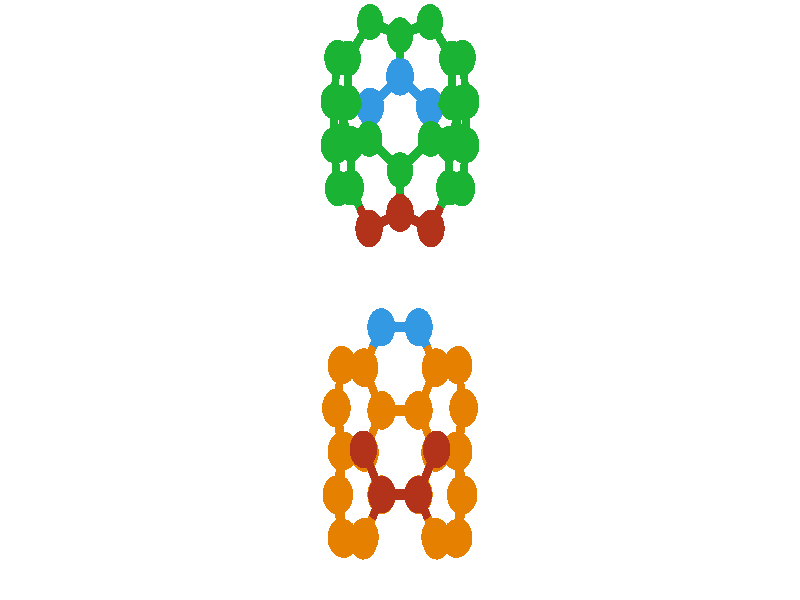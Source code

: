 // 
// Molecular graphics export from VMD 1.9.1
// http://www.ks.uiuc.edu/Research/vmd/
// Requires POV-Ray 3.5 or later
// 
// POV 3.x input script : E:/Users/Kevin Reiter/Documents/GitHub/promotion/daten/nanotori/armchair-zigzag4.pov 
// try povray +W1920 +H1057 -IE:/Users/Kevin Reiter/Documents/GitHub/promotion/daten/nanotori/armchair-zigzag4.pov -OE:/Users/Kevin Reiter/Documents/GitHub/promotion/daten/nanotori/armchair-zigzag4.pov.tga +P +X +A +FT +C
#if (version < 3.5) 
#error "VMD POV3DisplayDevice has been compiled for POV-Ray 3.5 or above.\nPlease upgrade POV-Ray or recompile VMD."
#end 
#declare VMD_clip_on=array[3] {0, 0, 0};
#declare VMD_clip=array[3];
#declare VMD_scaledclip=array[3];
#declare VMD_line_width=0.0020;
#macro VMDC ( C1 )
  texture { pigment { rgbt C1 }}
#end
#macro VMD_point (P1, R1, C1)
  #local T = texture { finish { ambient 1.0 diffuse 0.0 phong 0.0 specular 0.0 } pigment { C1 } }
  #if(VMD_clip_on[2])
  intersection {
    sphere {P1, R1 texture {T} #if(VMD_clip_on[1]) clipped_by {VMD_clip[1]} #end no_shadow}
    VMD_clip[2]
  }
  #else
  sphere {P1, R1 texture {T} #if(VMD_clip_on[1]) clipped_by {VMD_clip[1]} #end no_shadow}
  #end
#end
#macro VMD_line (P1, P2, C1)
  #local T = texture { finish { ambient 1.0 diffuse 0.0 phong 0.0 specular 0.0 } pigment { C1 } }
  #if(VMD_clip_on[2])
  intersection {
    cylinder {P1, P2, VMD_line_width texture {T} #if(VMD_clip_on[1]) clipped_by {VMD_clip[1]} #end no_shadow}
    VMD_clip[2]
  }
  #else
  cylinder {P1, P2, VMD_line_width texture {T} #if(VMD_clip_on[1]) clipped_by {VMD_clip[1]} #end no_shadow}
  #end
#end
#macro VMD_sphere (P1, R1, C1)
  #local T = texture { pigment { C1 } }
  #if(VMD_clip_on[2])
  intersection {
    sphere {P1, R1 texture {T} #if(VMD_clip_on[1]) clipped_by {VMD_clip[1]} #end no_shadow}
    VMD_clip[2]
  }
  #else
  sphere {P1, R1 texture {T} #if(VMD_clip_on[1]) clipped_by {VMD_clip[1]} #end no_shadow}
  #end
#end
#macro VMD_cylinder (P1, P2, R1, C1, O1)
  #local T = texture { pigment { C1 } }
  #if(VMD_clip_on[2])
  intersection {
    cylinder {P1, P2, R1 #if(O1) open #end texture {T} #if(VMD_clip_on[1]) clipped_by {VMD_clip[1]} #end no_shadow}
    VMD_clip[2]
  }
  #else
  cylinder {P1, P2, R1 #if(O1) open #end texture {T} #if(VMD_clip_on[1]) clipped_by {VMD_clip[1]} #end no_shadow}
  #end
#end
#macro VMD_cone (P1, P2, R1, C1)
  #local T = texture { pigment { C1 } }
  #if(VMD_clip_on[2])
  intersection {
    cone {P1, R1, P2, VMD_line_width texture {T} #if(VMD_clip_on[1]) clipped_by {VMD_clip[1]} #end no_shadow}
    VMD_clip[2]
  }
  #else
  cone {P1, R1, P2, VMD_line_width texture {T} #if(VMD_clip_on[1]) clipped_by {VMD_clip[1]} #end no_shadow}
  #end
#end
#macro VMD_triangle (P1, P2, P3, N1, N2, N3, C1)
  #local T = texture { pigment { C1 } }
  smooth_triangle {P1, N1, P2, N2, P3, N3 texture {T} #if(VMD_clip_on[1]) clipped_by {VMD_clip[1]} #end no_shadow}
#end
#macro VMD_tricolor (P1, P2, P3, N1, N2, N3, C1, C2, C3)
  #local NX = P2-P1;
  #local NY = P3-P1;
  #local NZ = vcross(NX, NY);
  #local T = texture { pigment {
    average pigment_map {
      [1 gradient x color_map {[0 rgb 0] [1 C2*3]}]
      [1 gradient y color_map {[0 rgb 0] [1 C3*3]}]
      [1 gradient z color_map {[0 rgb 0] [1 C1*3]}]
    }
    matrix <1.01,0,1,0,1.01,1,0,0,1,-.002,-.002,-1>
    matrix <NX.x,NX.y,NX.z,NY.x,NY.y,NY.z,NZ.x,NZ.y,NZ.z,P1.x,P1.y,P1.z>
  } }
  smooth_triangle {P1, N1, P2, N2, P3, N3 texture {T} #if(VMD_clip_on[1]) clipped_by {VMD_clip[1]} #end no_shadow}
#end
camera {
  orthographic
  location <0.0000, 0.0000, -2.0000>
  look_at <0.0000, 0.0000, 2.0000>
  up <0.0000, 3.0000, 0.0000>
  right <5.4494, 0.0000, 0.0000>
}
light_source { 
  <-0.1000, 0.1000, -1.0000> 
  color rgb<1.000, 1.000, 1.000> 
  parallel 
  point_at <0.0, 0.0, 0.0> 
}
light_source { 
  <1.0000, 2.0000, -0.5000> 
  color rgb<1.000, 1.000, 1.000> 
  parallel 
  point_at <0.0, 0.0, 0.0> 
}
background {
  color rgb<1.000, 1.000, 1.000>
}
#default { texture {
 finish { ambient 0.000 diffuse 0.650 phong 0.1 phong_size 40.000 specular 0.500 }
} }
#declare VMD_line_width=0.0020;
// MoleculeID: 0 ReprID: 0 Beginning CPK
// MoleculeID: 0 ReprID: 0 Beginning VDW
VMD_sphere(<2.1262,-2.4990,-3.1970>,0.0800,rgbt<0.700,0.200,0.100,0.000>)
VMD_sphere(<2.3296,-2.4871,-3.3479>,0.0800,rgbt<0.700,0.200,0.100,0.000>)
VMD_sphere(<2.4027,-2.6890,-3.4655>,0.0800,rgbt<0.700,0.200,0.100,0.000>)
VMD_sphere(<2.4027,-2.6890,-3.7205>,0.0800,rgbt<0.700,0.200,0.100,0.000>)
VMD_sphere(<2.3296,-2.4871,-3.8381>,0.0800,rgbt<0.700,0.200,0.100,0.000>)
VMD_sphere(<2.1262,-2.4990,-3.9890>,0.0800,rgbt<0.700,0.200,0.100,0.000>)
VMD_sphere(<1.7482,-2.2855,-3.1605>,0.0800,rgbt<0.700,0.200,0.100,0.000>)
VMD_sphere(<1.9996,-2.2846,-3.1588>,0.0800,rgbt<0.700,0.200,0.100,0.000>)
VMD_sphere(<2.3767,-2.2732,-3.4675>,0.0800,rgbt<0.700,0.200,0.100,0.000>)
VMD_sphere(<2.3767,-2.2732,-3.7186>,0.0800,rgbt<0.700,0.200,0.100,0.000>)
VMD_sphere(<1.9996,-2.2846,-4.0272>,0.0800,rgbt<0.700,0.200,0.100,0.000>)
VMD_sphere(<1.7482,-2.2855,-4.0255>,0.0800,rgbt<0.700,0.200,0.100,0.000>)
VMD_sphere(<1.7424,-1.8514,-4.0093>,0.0800,rgbt<0.700,0.200,0.100,0.000>)
VMD_sphere(<1.6224,-1.6317,-3.9761>,0.0800,rgbt<0.700,0.200,0.100,0.000>)
VMD_sphere(<1.9932,-1.8514,-4.0238>,0.0800,rgbt<0.700,0.200,0.100,0.000>)
VMD_sphere(<1.6224,-2.0711,-3.9761>,0.0800,rgbt<0.700,0.200,0.100,0.000>)
VMD_sphere(<2.1178,-2.0665,-3.9899>,0.0800,rgbt<0.700,0.200,0.100,0.000>)
VMD_sphere(<2.1178,-1.6364,-3.9899>,0.0800,rgbt<0.700,0.200,0.100,0.000>)
VMD_sphere(<1.4067,-1.6239,-3.8426>,0.0800,rgbt<0.700,0.200,0.100,0.000>)
VMD_sphere(<1.4067,-2.0789,-3.8426>,0.0800,rgbt<0.700,0.200,0.100,0.000>)
VMD_sphere(<2.3149,-2.0630,-3.8346>,0.0800,rgbt<0.700,0.200,0.100,0.000>)
VMD_sphere(<2.3149,-1.6399,-3.8346>,0.0800,rgbt<0.700,0.200,0.100,0.000>)
VMD_sphere(<1.3539,-1.8514,-3.7162>,0.0800,rgbt<0.700,0.200,0.100,0.000>)
VMD_sphere(<2.3714,-1.8514,-3.7188>,0.0800,rgbt<0.700,0.200,0.100,0.000>)
VMD_sphere(<1.3539,-1.8514,-3.4698>,0.0800,rgbt<0.700,0.200,0.100,0.000>)
VMD_sphere(<2.3714,-1.8514,-3.4672>,0.0800,rgbt<0.700,0.200,0.100,0.000>)
VMD_sphere(<1.4067,-2.0789,-3.3434>,0.0800,rgbt<0.700,0.200,0.100,0.000>)
VMD_sphere(<2.3149,-2.0630,-3.3515>,0.0800,rgbt<0.700,0.200,0.100,0.000>)
VMD_sphere(<2.3149,-1.6399,-3.3515>,0.0800,rgbt<0.700,0.200,0.100,0.000>)
VMD_sphere(<1.4067,-1.6239,-3.3434>,0.0800,rgbt<0.700,0.200,0.100,0.000>)
VMD_sphere(<1.6224,-2.0711,-3.2099>,0.0800,rgbt<0.700,0.200,0.100,0.000>)
VMD_sphere(<2.1178,-2.0665,-3.1962>,0.0800,rgbt<0.700,0.200,0.100,0.000>)
VMD_sphere(<2.1178,-1.6364,-3.1962>,0.0800,rgbt<0.700,0.200,0.100,0.000>)
VMD_sphere(<1.6224,-1.6317,-3.2099>,0.0800,rgbt<0.700,0.200,0.100,0.000>)
VMD_sphere(<1.7424,-1.8514,-3.1768>,0.0800,rgbt<0.700,0.200,0.100,0.000>)
VMD_sphere(<1.9932,-1.8514,-3.1622>,0.0800,rgbt<0.700,0.200,0.100,0.000>)
VMD_sphere(<1.7592,-2.7218,-3.1415>,0.0895,rgbt<0.100,0.700,0.200,0.000>)
VMD_sphere(<2.0112,-2.7208,-3.1665>,0.0895,rgbt<0.100,0.700,0.200,0.000>)
VMD_sphere(<2.1306,-2.9350,-3.2368>,0.0895,rgbt<0.100,0.700,0.200,0.000>)
VMD_sphere(<2.3294,-2.9143,-3.3892>,0.0895,rgbt<0.100,0.700,0.200,0.000>)
VMD_sphere(<2.3399,-3.0647,-3.5930>,0.0895,rgbt<0.100,0.700,0.200,0.000>)
VMD_sphere(<2.3294,-2.9143,-3.7969>,0.0895,rgbt<0.100,0.700,0.200,0.000>)
VMD_sphere(<2.1306,-2.9350,-3.9492>,0.0895,rgbt<0.100,0.700,0.200,0.000>)
VMD_sphere(<2.0112,-2.7208,-4.0196>,0.0895,rgbt<0.100,0.700,0.200,0.000>)
VMD_sphere(<1.7592,-2.7218,-4.0445>,0.0895,rgbt<0.100,0.700,0.200,0.000>)
VMD_sphere(<1.6292,-2.5058,-4.0153>,0.0895,rgbt<0.100,0.700,0.200,0.000>)
VMD_sphere(<1.3926,-2.5095,-3.9283>,0.0895,rgbt<0.100,0.700,0.200,0.000>)
VMD_sphere(<1.3027,-2.3051,-3.8037>,0.0895,rgbt<0.100,0.700,0.200,0.000>)
VMD_sphere(<1.1666,-2.3817,-3.5930>,0.0895,rgbt<0.100,0.700,0.200,0.000>)
VMD_sphere(<1.3027,-2.3051,-3.3823>,0.0895,rgbt<0.100,0.700,0.200,0.000>)
VMD_sphere(<1.3926,-2.5095,-3.2577>,0.0895,rgbt<0.100,0.700,0.200,0.000>)
VMD_sphere(<1.6292,-2.5058,-3.1707>,0.0895,rgbt<0.100,0.700,0.200,0.000>)
VMD_sphere(<1.3813,-2.9351,-4.0153>,0.0895,rgbt<0.100,0.700,0.200,0.000>)
VMD_sphere(<1.6334,-2.9397,-4.0445>,0.0895,rgbt<0.100,0.700,0.200,0.000>)
VMD_sphere(<1.7585,-3.1585,-4.0196>,0.0895,rgbt<0.100,0.700,0.200,0.000>)
VMD_sphere(<1.2663,-2.7284,-3.9283>,0.0895,rgbt<0.100,0.700,0.200,0.000>)
VMD_sphere(<2.0038,-3.1548,-3.9492>,0.0895,rgbt<0.100,0.700,0.200,0.000>)
VMD_sphere(<1.0443,-2.7528,-3.8037>,0.0895,rgbt<0.100,0.700,0.200,0.000>)
VMD_sphere(<2.0852,-3.3372,-3.7969>,0.0895,rgbt<0.100,0.700,0.200,0.000>)
VMD_sphere(<1.0426,-2.5966,-3.5930>,0.0895,rgbt<0.100,0.700,0.200,0.000>)
VMD_sphere(<2.2207,-3.2711,-3.5930>,0.0895,rgbt<0.100,0.700,0.200,0.000>)
VMD_sphere(<1.0443,-2.7528,-3.3823>,0.0895,rgbt<0.100,0.700,0.200,0.000>)
VMD_sphere(<2.0852,-3.3372,-3.3892>,0.0895,rgbt<0.100,0.700,0.200,0.000>)
VMD_sphere(<1.2663,-2.7284,-3.2577>,0.0895,rgbt<0.100,0.700,0.200,0.000>)
VMD_sphere(<2.0038,-3.1548,-3.2368>,0.0895,rgbt<0.100,0.700,0.200,0.000>)
VMD_sphere(<1.3813,-2.9351,-3.1707>,0.0895,rgbt<0.100,0.700,0.200,0.000>)
VMD_sphere(<1.7585,-3.1585,-3.1665>,0.0895,rgbt<0.100,0.700,0.200,0.000>)
VMD_sphere(<1.6334,-2.9397,-3.1415>,0.0895,rgbt<0.100,0.700,0.200,0.000>)
VMD_cylinder(<2.12618,-2.49898,-3.19705>,<2.0687,-2.60989,-3.18176>0.0263,rgbt<0.700,0.200,0.100,0.000>,1)
VMD_cylinder(<2.12618,-2.49898,-3.19705>,<2.22787,-2.49305,-3.27248>0.0263,rgbt<0.700,0.200,0.100,0.000>,1)
VMD_cylinder(<2.12618,-2.49898,-3.19705>,<2.06291,-2.3918,-3.17793>0.0263,rgbt<0.700,0.200,0.100,0.000>,1)
VMD_cylinder(<2.32956,-2.48712,-3.34791>,<2.22787,-2.49305,-3.27248>0.0263,rgbt<0.700,0.200,0.100,0.000>,1)
VMD_cylinder(<2.32956,-2.48712,-3.34791>,<2.35311,-2.38018,-3.40769>0.0263,rgbt<0.700,0.200,0.100,0.000>,1)
VMD_cylinder(<2.32956,-2.48712,-3.34791>,<2.36614,-2.58808,-3.40669>0.0263,rgbt<0.700,0.200,0.100,0.000>,1)
VMD_cylinder(<2.40273,-2.68904,-3.46548>,<2.36604,-2.80169,-3.42732>0.0263,rgbt<0.700,0.200,0.100,0.000>,1)
VMD_cylinder(<2.40273,-2.68904,-3.46548>,<2.36614,-2.58808,-3.40669>0.0263,rgbt<0.700,0.200,0.100,0.000>,1)
VMD_cylinder(<2.40273,-2.68904,-3.46548>,<2.40273,-2.68904,-3.59301>0.0263,rgbt<0.700,0.200,0.100,0.000>,1)
VMD_cylinder(<2.40273,-2.68904,-3.72054>,<2.36604,-2.80169,-3.7587>0.0263,rgbt<0.700,0.200,0.100,0.000>,1)
VMD_cylinder(<2.40273,-2.68904,-3.72054>,<2.36614,-2.58808,-3.77933>0.0263,rgbt<0.700,0.200,0.100,0.000>,1)
VMD_cylinder(<2.40273,-2.68904,-3.72054>,<2.40273,-2.68904,-3.59301>0.0263,rgbt<0.700,0.200,0.100,0.000>,1)
VMD_cylinder(<2.32956,-2.48712,-3.83811>,<2.35311,-2.38018,-3.77833>0.0263,rgbt<0.700,0.200,0.100,0.000>,1)
VMD_cylinder(<2.32956,-2.48712,-3.83811>,<2.22787,-2.49305,-3.91354>0.0263,rgbt<0.700,0.200,0.100,0.000>,1)
VMD_cylinder(<2.32956,-2.48712,-3.83811>,<2.36614,-2.58808,-3.77933>0.0263,rgbt<0.700,0.200,0.100,0.000>,1)
VMD_cylinder(<2.12618,-2.49898,-3.98897>,<2.22787,-2.49305,-3.91354>0.0263,rgbt<0.700,0.200,0.100,0.000>,1)
VMD_cylinder(<2.12618,-2.49898,-3.98897>,<2.0687,-2.60989,-4.00426>0.0263,rgbt<0.700,0.200,0.100,0.000>,1)
VMD_cylinder(<2.12618,-2.49898,-3.98897>,<2.06291,-2.3918,-4.00809>0.0263,rgbt<0.700,0.200,0.100,0.000>,1)
VMD_cylinder(<1.74817,-2.28552,-3.16054>,<1.8739,-2.28507,-3.15967>0.0263,rgbt<0.700,0.200,0.100,0.000>,1)
VMD_cylinder(<1.74817,-2.28552,-3.16054>,<1.68866,-2.39564,-3.16563>0.0263,rgbt<0.700,0.200,0.100,0.000>,1)
VMD_cylinder(<1.74817,-2.28552,-3.16054>,<1.68529,-2.1783,-3.18521>0.0263,rgbt<0.700,0.200,0.100,0.000>,1)
VMD_cylinder(<1.99963,-2.28462,-3.15881>,<1.8739,-2.28507,-3.15967>0.0263,rgbt<0.700,0.200,0.100,0.000>,1)
VMD_cylinder(<1.99963,-2.28462,-3.15881>,<2.0587,-2.17554,-3.17749>0.0263,rgbt<0.700,0.200,0.100,0.000>,1)
VMD_cylinder(<1.99963,-2.28462,-3.15881>,<2.06291,-2.3918,-3.17793>0.0263,rgbt<0.700,0.200,0.100,0.000>,1)
VMD_cylinder(<2.37665,-2.27324,-3.46746>,<2.35311,-2.38018,-3.40769>0.0263,rgbt<0.700,0.200,0.100,0.000>,1)
VMD_cylinder(<2.37665,-2.27324,-3.46746>,<2.34576,-2.16809,-3.40946>0.0263,rgbt<0.700,0.200,0.100,0.000>,1)
VMD_cylinder(<2.37665,-2.27324,-3.46746>,<2.37665,-2.27324,-3.59301>0.0263,rgbt<0.700,0.200,0.100,0.000>,1)
VMD_cylinder(<2.37665,-2.27324,-3.71856>,<2.35311,-2.38018,-3.77833>0.0263,rgbt<0.700,0.200,0.100,0.000>,1)
VMD_cylinder(<2.37665,-2.27324,-3.71856>,<2.34576,-2.16809,-3.77655>0.0263,rgbt<0.700,0.200,0.100,0.000>,1)
VMD_cylinder(<2.37665,-2.27324,-3.71856>,<2.37665,-2.27324,-3.59301>0.0263,rgbt<0.700,0.200,0.100,0.000>,1)
VMD_cylinder(<1.99963,-2.28462,-4.02721>,<1.8739,-2.28507,-4.02634>0.0263,rgbt<0.700,0.200,0.100,0.000>,1)
VMD_cylinder(<1.99963,-2.28462,-4.02721>,<2.0587,-2.17554,-4.00853>0.0263,rgbt<0.700,0.200,0.100,0.000>,1)
VMD_cylinder(<1.99963,-2.28462,-4.02721>,<2.06291,-2.3918,-4.00809>0.0263,rgbt<0.700,0.200,0.100,0.000>,1)
VMD_cylinder(<1.74817,-2.28552,-4.02548>,<1.8739,-2.28507,-4.02634>0.0263,rgbt<0.700,0.200,0.100,0.000>,1)
VMD_cylinder(<1.74817,-2.28552,-4.02548>,<1.68866,-2.39564,-4.02039>0.0263,rgbt<0.700,0.200,0.100,0.000>,1)
VMD_cylinder(<1.74817,-2.28552,-4.02548>,<1.68529,-2.1783,-4.00081>0.0263,rgbt<0.700,0.200,0.100,0.000>,1)
VMD_cylinder(<1.74239,-1.8514,-4.00925>,<1.6824,-1.96124,-3.99269>0.0263,rgbt<0.700,0.200,0.100,0.000>,1)
VMD_cylinder(<1.74239,-1.8514,-4.00925>,<1.86779,-1.8514,-4.01654>0.0263,rgbt<0.700,0.200,0.100,0.000>,1)
VMD_cylinder(<1.74239,-1.8514,-4.00925>,<1.6824,-1.74157,-3.99269>0.0263,rgbt<0.700,0.200,0.100,0.000>,1)
VMD_cylinder(<1.62241,-1.63173,-3.97614>,<1.51455,-1.62784,-3.90937>0.0263,rgbt<0.700,0.200,0.100,0.000>,1)
VMD_cylinder(<1.62241,-1.63173,-3.97614>,<1.6824,-1.74157,-3.99269>0.0263,rgbt<0.700,0.200,0.100,0.000>,1)
VMD_cylinder(<1.9932,-1.8514,-4.02384>,<2.05548,-1.74388,-4.00685>0.0263,rgbt<0.700,0.200,0.100,0.000>,1)
VMD_cylinder(<1.9932,-1.8514,-4.02384>,<2.05548,-1.95893,-4.00685>0.0263,rgbt<0.700,0.200,0.100,0.000>,1)
VMD_cylinder(<1.9932,-1.8514,-4.02384>,<1.86779,-1.8514,-4.01654>0.0263,rgbt<0.700,0.200,0.100,0.000>,1)
VMD_cylinder(<1.62241,-2.07108,-3.97614>,<1.68529,-2.1783,-4.00081>0.0263,rgbt<0.700,0.200,0.100,0.000>,1)
VMD_cylinder(<1.62241,-2.07108,-3.97614>,<1.6824,-1.96124,-3.99269>0.0263,rgbt<0.700,0.200,0.100,0.000>,1)
VMD_cylinder(<1.62241,-2.07108,-3.97614>,<1.51455,-2.07497,-3.90937>0.0263,rgbt<0.700,0.200,0.100,0.000>,1)
VMD_cylinder(<2.11777,-2.06645,-3.98985>,<2.21632,-2.0647,-3.9122>0.0263,rgbt<0.700,0.200,0.100,0.000>,1)
VMD_cylinder(<2.11777,-2.06645,-3.98985>,<2.0587,-2.17554,-4.00853>0.0263,rgbt<0.700,0.200,0.100,0.000>,1)
VMD_cylinder(<2.11777,-2.06645,-3.98985>,<2.05548,-1.95893,-4.00685>0.0263,rgbt<0.700,0.200,0.100,0.000>,1)
VMD_cylinder(<2.11777,-1.63635,-3.98985>,<2.05548,-1.74388,-4.00685>0.0263,rgbt<0.700,0.200,0.100,0.000>,1)
VMD_cylinder(<2.11777,-1.63635,-3.98985>,<2.21632,-1.6381,-3.9122>0.0263,rgbt<0.700,0.200,0.100,0.000>,1)
VMD_cylinder(<1.4067,-1.62395,-3.84261>,<1.38028,-1.73768,-3.7794>0.0263,rgbt<0.700,0.200,0.100,0.000>,1)
VMD_cylinder(<1.4067,-1.62395,-3.84261>,<1.51455,-1.62784,-3.90937>0.0263,rgbt<0.700,0.200,0.100,0.000>,1)
VMD_cylinder(<1.4067,-2.07886,-3.84261>,<1.35471,-2.19197,-3.82315>0.0263,rgbt<0.700,0.200,0.100,0.000>,1)
VMD_cylinder(<1.4067,-2.07886,-3.84261>,<1.38028,-1.96513,-3.7794>0.0263,rgbt<0.700,0.200,0.100,0.000>,1)
VMD_cylinder(<1.4067,-2.07886,-3.84261>,<1.51455,-2.07497,-3.90937>0.0263,rgbt<0.700,0.200,0.100,0.000>,1)
VMD_cylinder(<2.31487,-2.06295,-3.83455>,<2.34315,-1.95718,-3.77669>0.0263,rgbt<0.700,0.200,0.100,0.000>,1)
VMD_cylinder(<2.31487,-2.06295,-3.83455>,<2.21632,-2.0647,-3.9122>0.0263,rgbt<0.700,0.200,0.100,0.000>,1)
VMD_cylinder(<2.31487,-2.06295,-3.83455>,<2.34576,-2.16809,-3.77655>0.0263,rgbt<0.700,0.200,0.100,0.000>,1)
VMD_cylinder(<2.31487,-1.63985,-3.83455>,<2.34315,-1.74563,-3.77669>0.0263,rgbt<0.700,0.200,0.100,0.000>,1)
VMD_cylinder(<2.31487,-1.63985,-3.83455>,<2.21632,-1.6381,-3.9122>0.0263,rgbt<0.700,0.200,0.100,0.000>,1)
VMD_cylinder(<1.35386,-1.8514,-3.7162>,<1.35386,-1.8514,-3.59301>0.0263,rgbt<0.700,0.200,0.100,0.000>,1)
VMD_cylinder(<1.35386,-1.8514,-3.7162>,<1.38028,-1.73768,-3.7794>0.0263,rgbt<0.700,0.200,0.100,0.000>,1)
VMD_cylinder(<1.35386,-1.8514,-3.7162>,<1.38028,-1.96513,-3.7794>0.0263,rgbt<0.700,0.200,0.100,0.000>,1)
VMD_cylinder(<2.37143,-1.8514,-3.71883>,<2.34315,-1.95718,-3.77669>0.0263,rgbt<0.700,0.200,0.100,0.000>,1)
VMD_cylinder(<2.37143,-1.8514,-3.71883>,<2.37143,-1.8514,-3.59301>0.0263,rgbt<0.700,0.200,0.100,0.000>,1)
VMD_cylinder(<2.37143,-1.8514,-3.71883>,<2.34315,-1.74563,-3.77669>0.0263,rgbt<0.700,0.200,0.100,0.000>,1)
VMD_cylinder(<1.35386,-1.8514,-3.46982>,<1.38028,-1.73768,-3.40662>0.0263,rgbt<0.700,0.200,0.100,0.000>,1)
VMD_cylinder(<1.35386,-1.8514,-3.46982>,<1.35386,-1.8514,-3.59301>0.0263,rgbt<0.700,0.200,0.100,0.000>,1)
VMD_cylinder(<1.35386,-1.8514,-3.46982>,<1.38028,-1.96513,-3.40662>0.0263,rgbt<0.700,0.200,0.100,0.000>,1)
VMD_cylinder(<2.37143,-1.8514,-3.46719>,<2.34315,-1.74563,-3.40933>0.0263,rgbt<0.700,0.200,0.100,0.000>,1)
VMD_cylinder(<2.37143,-1.8514,-3.46719>,<2.37143,-1.8514,-3.59301>0.0263,rgbt<0.700,0.200,0.100,0.000>,1)
VMD_cylinder(<2.37143,-1.8514,-3.46719>,<2.34315,-1.95718,-3.40933>0.0263,rgbt<0.700,0.200,0.100,0.000>,1)
VMD_cylinder(<1.4067,-2.07886,-3.34341>,<1.51455,-2.07497,-3.27665>0.0263,rgbt<0.700,0.200,0.100,0.000>,1)
VMD_cylinder(<1.4067,-2.07886,-3.34341>,<1.38028,-1.96513,-3.40662>0.0263,rgbt<0.700,0.200,0.100,0.000>,1)
VMD_cylinder(<1.4067,-2.07886,-3.34341>,<1.35471,-2.19197,-3.36286>0.0263,rgbt<0.700,0.200,0.100,0.000>,1)
VMD_cylinder(<2.31487,-2.06295,-3.35147>,<2.21632,-2.0647,-3.27382>0.0263,rgbt<0.700,0.200,0.100,0.000>,1)
VMD_cylinder(<2.31487,-2.06295,-3.35147>,<2.34315,-1.95718,-3.40933>0.0263,rgbt<0.700,0.200,0.100,0.000>,1)
VMD_cylinder(<2.31487,-2.06295,-3.35147>,<2.34576,-2.16809,-3.40946>0.0263,rgbt<0.700,0.200,0.100,0.000>,1)
VMD_cylinder(<2.31487,-1.63985,-3.35147>,<2.34315,-1.74563,-3.40933>0.0263,rgbt<0.700,0.200,0.100,0.000>,1)
VMD_cylinder(<2.31487,-1.63985,-3.35147>,<2.21632,-1.6381,-3.27382>0.0263,rgbt<0.700,0.200,0.100,0.000>,1)
VMD_cylinder(<1.4067,-1.62395,-3.34341>,<1.38028,-1.73768,-3.40662>0.0263,rgbt<0.700,0.200,0.100,0.000>,1)
VMD_cylinder(<1.4067,-1.62395,-3.34341>,<1.51455,-1.62784,-3.27665>0.0263,rgbt<0.700,0.200,0.100,0.000>,1)
VMD_cylinder(<1.62241,-2.07108,-3.20988>,<1.68529,-2.1783,-3.18521>0.0263,rgbt<0.700,0.200,0.100,0.000>,1)
VMD_cylinder(<1.62241,-2.07108,-3.20988>,<1.51455,-2.07497,-3.27665>0.0263,rgbt<0.700,0.200,0.100,0.000>,1)
VMD_cylinder(<1.62241,-2.07108,-3.20988>,<1.6824,-1.96124,-3.19332>0.0263,rgbt<0.700,0.200,0.100,0.000>,1)
VMD_cylinder(<2.11777,-2.06645,-3.19616>,<2.0587,-2.17554,-3.17749>0.0263,rgbt<0.700,0.200,0.100,0.000>,1)
VMD_cylinder(<2.11777,-2.06645,-3.19616>,<2.21632,-2.0647,-3.27382>0.0263,rgbt<0.700,0.200,0.100,0.000>,1)
VMD_cylinder(<2.11777,-2.06645,-3.19616>,<2.05548,-1.95893,-3.17917>0.0263,rgbt<0.700,0.200,0.100,0.000>,1)
VMD_cylinder(<2.11777,-1.63635,-3.19616>,<2.21632,-1.6381,-3.27382>0.0263,rgbt<0.700,0.200,0.100,0.000>,1)
VMD_cylinder(<2.11777,-1.63635,-3.19616>,<2.05548,-1.74388,-3.17917>0.0263,rgbt<0.700,0.200,0.100,0.000>,1)
VMD_cylinder(<1.62241,-1.63173,-3.20988>,<1.51455,-1.62784,-3.27665>0.0263,rgbt<0.700,0.200,0.100,0.000>,1)
VMD_cylinder(<1.62241,-1.63173,-3.20988>,<1.6824,-1.74157,-3.19332>0.0263,rgbt<0.700,0.200,0.100,0.000>,1)
VMD_cylinder(<1.74239,-1.8514,-3.17677>,<1.6824,-1.96124,-3.19332>0.0263,rgbt<0.700,0.200,0.100,0.000>,1)
VMD_cylinder(<1.74239,-1.8514,-3.17677>,<1.86779,-1.8514,-3.16947>0.0263,rgbt<0.700,0.200,0.100,0.000>,1)
VMD_cylinder(<1.74239,-1.8514,-3.17677>,<1.6824,-1.74157,-3.19332>0.0263,rgbt<0.700,0.200,0.100,0.000>,1)
VMD_cylinder(<1.9932,-1.8514,-3.16218>,<2.05548,-1.74388,-3.17917>0.0263,rgbt<0.700,0.200,0.100,0.000>,1)
VMD_cylinder(<1.9932,-1.8514,-3.16218>,<2.05548,-1.95893,-3.17917>0.0263,rgbt<0.700,0.200,0.100,0.000>,1)
VMD_cylinder(<1.9932,-1.8514,-3.16218>,<1.86779,-1.8514,-3.16947>0.0263,rgbt<0.700,0.200,0.100,0.000>,1)
VMD_cylinder(<1.75924,-2.72183,-3.1415>,<1.88522,-2.72131,-3.15399>0.0263,rgbt<0.100,0.700,0.200,0.000>,1)
VMD_cylinder(<1.75924,-2.72183,-3.1415>,<1.69634,-2.83078,-3.1415>0.0263,rgbt<0.100,0.700,0.200,0.000>,1)
VMD_cylinder(<1.75924,-2.72183,-3.1415>,<1.6942,-2.61379,-3.15611>0.0263,rgbt<0.100,0.700,0.200,0.000>,1)
VMD_cylinder(<2.01121,-2.7208,-3.16647>,<1.88522,-2.72131,-3.15399>0.0263,rgbt<0.100,0.700,0.200,0.000>,1)
VMD_cylinder(<2.01121,-2.7208,-3.16647>,<2.0687,-2.60989,-3.18176>0.0263,rgbt<0.100,0.700,0.200,0.000>,1)
VMD_cylinder(<2.01121,-2.7208,-3.16647>,<2.07093,-2.82791,-3.20166>0.0263,rgbt<0.100,0.700,0.200,0.000>,1)
VMD_cylinder(<2.13064,-2.93502,-3.23685>,<2.0672,-3.0449,-3.23685>0.0263,rgbt<0.100,0.700,0.200,0.000>,1)
VMD_cylinder(<2.13064,-2.93502,-3.23685>,<2.23,-2.92468,-3.31301>0.0263,rgbt<0.100,0.700,0.200,0.000>,1)
VMD_cylinder(<2.13064,-2.93502,-3.23685>,<2.07093,-2.82791,-3.20166>0.0263,rgbt<0.100,0.700,0.200,0.000>,1)
VMD_cylinder(<2.32936,-2.91434,-3.38917>,<2.36604,-2.80169,-3.42732>0.0263,rgbt<0.100,0.700,0.200,0.000>,1)
VMD_cylinder(<2.32936,-2.91434,-3.38917>,<2.23,-2.92468,-3.31301>0.0263,rgbt<0.100,0.700,0.200,0.000>,1)
VMD_cylinder(<2.32936,-2.91434,-3.38917>,<2.33461,-2.98951,-3.49109>0.0263,rgbt<0.100,0.700,0.200,0.000>,1)
VMD_cylinder(<2.33986,-3.06469,-3.59301>,<2.28026,-3.16791,-3.59301>0.0263,rgbt<0.100,0.700,0.200,0.000>,1)
VMD_cylinder(<2.33986,-3.06469,-3.59301>,<2.33461,-2.98951,-3.69493>0.0263,rgbt<0.100,0.700,0.200,0.000>,1)
VMD_cylinder(<2.33986,-3.06469,-3.59301>,<2.33461,-2.98951,-3.49109>0.0263,rgbt<0.100,0.700,0.200,0.000>,1)
VMD_cylinder(<2.32936,-2.91434,-3.79685>,<2.36604,-2.80169,-3.7587>0.0263,rgbt<0.100,0.700,0.200,0.000>,1)
VMD_cylinder(<2.32936,-2.91434,-3.79685>,<2.23,-2.92468,-3.87301>0.0263,rgbt<0.100,0.700,0.200,0.000>,1)
VMD_cylinder(<2.32936,-2.91434,-3.79685>,<2.33461,-2.98951,-3.69493>0.0263,rgbt<0.100,0.700,0.200,0.000>,1)
VMD_cylinder(<2.13064,-2.93502,-3.94917>,<2.23,-2.92468,-3.87301>0.0263,rgbt<0.100,0.700,0.200,0.000>,1)
VMD_cylinder(<2.13064,-2.93502,-3.94917>,<2.0672,-3.0449,-3.94917>0.0263,rgbt<0.100,0.700,0.200,0.000>,1)
VMD_cylinder(<2.13064,-2.93502,-3.94917>,<2.07093,-2.82791,-3.98436>0.0263,rgbt<0.100,0.700,0.200,0.000>,1)
VMD_cylinder(<2.01121,-2.7208,-4.01955>,<1.88522,-2.72131,-4.03203>0.0263,rgbt<0.100,0.700,0.200,0.000>,1)
VMD_cylinder(<2.01121,-2.7208,-4.01955>,<2.0687,-2.60989,-4.00426>0.0263,rgbt<0.100,0.700,0.200,0.000>,1)
VMD_cylinder(<2.01121,-2.7208,-4.01955>,<2.07093,-2.82791,-3.98436>0.0263,rgbt<0.100,0.700,0.200,0.000>,1)
VMD_cylinder(<1.75924,-2.72183,-4.04451>,<1.88522,-2.72131,-4.03203>0.0263,rgbt<0.100,0.700,0.200,0.000>,1)
VMD_cylinder(<1.75924,-2.72183,-4.04451>,<1.69634,-2.83078,-4.04451>0.0263,rgbt<0.100,0.700,0.200,0.000>,1)
VMD_cylinder(<1.75924,-2.72183,-4.04451>,<1.6942,-2.61379,-4.02991>0.0263,rgbt<0.100,0.700,0.200,0.000>,1)
VMD_cylinder(<1.62916,-2.50575,-4.01531>,<1.68866,-2.39564,-4.02039>0.0263,rgbt<0.100,0.700,0.200,0.000>,1)
VMD_cylinder(<1.62916,-2.50575,-4.01531>,<1.6942,-2.61379,-4.02991>0.0263,rgbt<0.100,0.700,0.200,0.000>,1)
VMD_cylinder(<1.62916,-2.50575,-4.01531>,<1.51088,-2.50764,-3.97181>0.0263,rgbt<0.100,0.700,0.200,0.000>,1)
VMD_cylinder(<1.3926,-2.50953,-3.92831>,<1.34767,-2.4073,-3.866>0.0263,rgbt<0.100,0.700,0.200,0.000>,1)
VMD_cylinder(<1.3926,-2.50953,-3.92831>,<1.51088,-2.50764,-3.97181>0.0263,rgbt<0.100,0.700,0.200,0.000>,1)
VMD_cylinder(<1.3926,-2.50953,-3.92831>,<1.32943,-2.61895,-3.92831>0.0263,rgbt<0.100,0.700,0.200,0.000>,1)
VMD_cylinder(<1.30273,-2.30507,-3.8037>,<1.23468,-2.3434,-3.69835>0.0263,rgbt<0.100,0.700,0.200,0.000>,1)
VMD_cylinder(<1.30273,-2.30507,-3.8037>,<1.35471,-2.19197,-3.82315>0.0263,rgbt<0.100,0.700,0.200,0.000>,1)
VMD_cylinder(<1.30273,-2.30507,-3.8037>,<1.34767,-2.4073,-3.866>0.0263,rgbt<0.100,0.700,0.200,0.000>,1)
VMD_cylinder(<1.16663,-2.38173,-3.59301>,<1.23468,-2.3434,-3.69835>0.0263,rgbt<0.100,0.700,0.200,0.000>,1)
VMD_cylinder(<1.16663,-2.38173,-3.59301>,<1.10461,-2.48915,-3.59301>0.0263,rgbt<0.100,0.700,0.200,0.000>,1)
VMD_cylinder(<1.16663,-2.38173,-3.59301>,<1.23468,-2.3434,-3.48766>0.0263,rgbt<0.100,0.700,0.200,0.000>,1)
VMD_cylinder(<1.30273,-2.30507,-3.38232>,<1.34767,-2.4073,-3.32002>0.0263,rgbt<0.100,0.700,0.200,0.000>,1)
VMD_cylinder(<1.30273,-2.30507,-3.38232>,<1.23468,-2.3434,-3.48766>0.0263,rgbt<0.100,0.700,0.200,0.000>,1)
VMD_cylinder(<1.30273,-2.30507,-3.38232>,<1.35471,-2.19197,-3.36286>0.0263,rgbt<0.100,0.700,0.200,0.000>,1)
VMD_cylinder(<1.3926,-2.50953,-3.25771>,<1.51088,-2.50764,-3.21421>0.0263,rgbt<0.100,0.700,0.200,0.000>,1)
VMD_cylinder(<1.3926,-2.50953,-3.25771>,<1.34767,-2.4073,-3.32002>0.0263,rgbt<0.100,0.700,0.200,0.000>,1)
VMD_cylinder(<1.3926,-2.50953,-3.25771>,<1.32943,-2.61895,-3.25771>0.0263,rgbt<0.100,0.700,0.200,0.000>,1)
VMD_cylinder(<1.62916,-2.50575,-3.17071>,<1.68866,-2.39564,-3.16563>0.0263,rgbt<0.100,0.700,0.200,0.000>,1)
VMD_cylinder(<1.62916,-2.50575,-3.17071>,<1.6942,-2.61379,-3.15611>0.0263,rgbt<0.100,0.700,0.200,0.000>,1)
VMD_cylinder(<1.62916,-2.50575,-3.17071>,<1.51088,-2.50764,-3.21421>0.0263,rgbt<0.100,0.700,0.200,0.000>,1)
VMD_cylinder(<1.38126,-2.93512,-4.01531>,<1.50735,-2.93743,-4.02991>0.0263,rgbt<0.100,0.700,0.200,0.000>,1)
VMD_cylinder(<1.38126,-2.93512,-4.01531>,<1.32376,-2.83174,-3.97181>0.0263,rgbt<0.100,0.700,0.200,0.000>,1)
VMD_cylinder(<1.63343,-2.93974,-4.04451>,<1.69634,-2.83078,-4.04451>0.0263,rgbt<0.100,0.700,0.200,0.000>,1)
VMD_cylinder(<1.63343,-2.93974,-4.04451>,<1.69598,-3.0491,-4.03203>0.0263,rgbt<0.100,0.700,0.200,0.000>,1)
VMD_cylinder(<1.63343,-2.93974,-4.04451>,<1.50735,-2.93743,-4.02991>0.0263,rgbt<0.100,0.700,0.200,0.000>,1)
VMD_cylinder(<1.75852,-3.15846,-4.01955>,<1.88114,-3.15662,-3.98436>0.0263,rgbt<0.100,0.700,0.200,0.000>,1)
VMD_cylinder(<1.75852,-3.15846,-4.01955>,<1.69598,-3.0491,-4.03203>0.0263,rgbt<0.100,0.700,0.200,0.000>,1)
VMD_cylinder(<1.26626,-2.72837,-3.92831>,<1.15526,-2.74057,-3.866>0.0263,rgbt<0.100,0.700,0.200,0.000>,1)
VMD_cylinder(<1.26626,-2.72837,-3.92831>,<1.32376,-2.83174,-3.97181>0.0263,rgbt<0.100,0.700,0.200,0.000>,1)
VMD_cylinder(<1.26626,-2.72837,-3.92831>,<1.32943,-2.61895,-3.92831>0.0263,rgbt<0.100,0.700,0.200,0.000>,1)
VMD_cylinder(<2.00376,-3.15478,-3.94917>,<1.88114,-3.15662,-3.98436>0.0263,rgbt<0.100,0.700,0.200,0.000>,1)
VMD_cylinder(<2.00376,-3.15478,-3.94917>,<2.0672,-3.0449,-3.94917>0.0263,rgbt<0.100,0.700,0.200,0.000>,1)
VMD_cylinder(<2.00376,-3.15478,-3.94917>,<2.04448,-3.246,-3.87301>0.0263,rgbt<0.100,0.700,0.200,0.000>,1)
VMD_cylinder(<1.04426,-2.75277,-3.8037>,<1.04342,-2.67467,-3.69835>0.0263,rgbt<0.100,0.700,0.200,0.000>,1)
VMD_cylinder(<1.04426,-2.75277,-3.8037>,<1.15526,-2.74057,-3.866>0.0263,rgbt<0.100,0.700,0.200,0.000>,1)
VMD_cylinder(<2.08521,-3.33722,-3.79685>,<2.15294,-3.30418,-3.69493>0.0263,rgbt<0.100,0.700,0.200,0.000>,1)
VMD_cylinder(<2.08521,-3.33722,-3.79685>,<2.04448,-3.246,-3.87301>0.0263,rgbt<0.100,0.700,0.200,0.000>,1)
VMD_cylinder(<1.04259,-2.59657,-3.59301>,<1.10461,-2.48915,-3.59301>0.0263,rgbt<0.100,0.700,0.200,0.000>,1)
VMD_cylinder(<1.04259,-2.59657,-3.59301>,<1.04342,-2.67467,-3.69835>0.0263,rgbt<0.100,0.700,0.200,0.000>,1)
VMD_cylinder(<1.04259,-2.59657,-3.59301>,<1.04342,-2.67467,-3.48766>0.0263,rgbt<0.100,0.700,0.200,0.000>,1)
VMD_cylinder(<2.22067,-3.27114,-3.59301>,<2.28026,-3.16791,-3.59301>0.0263,rgbt<0.100,0.700,0.200,0.000>,1)
VMD_cylinder(<2.22067,-3.27114,-3.59301>,<2.15294,-3.30418,-3.69493>0.0263,rgbt<0.100,0.700,0.200,0.000>,1)
VMD_cylinder(<2.22067,-3.27114,-3.59301>,<2.15294,-3.30418,-3.49109>0.0263,rgbt<0.100,0.700,0.200,0.000>,1)
VMD_cylinder(<1.04426,-2.75277,-3.38232>,<1.15526,-2.74057,-3.32002>0.0263,rgbt<0.100,0.700,0.200,0.000>,1)
VMD_cylinder(<1.04426,-2.75277,-3.38232>,<1.04342,-2.67467,-3.48766>0.0263,rgbt<0.100,0.700,0.200,0.000>,1)
VMD_cylinder(<2.08521,-3.33722,-3.38917>,<2.04448,-3.246,-3.31301>0.0263,rgbt<0.100,0.700,0.200,0.000>,1)
VMD_cylinder(<2.08521,-3.33722,-3.38917>,<2.15294,-3.30418,-3.49109>0.0263,rgbt<0.100,0.700,0.200,0.000>,1)
VMD_cylinder(<1.26626,-2.72837,-3.25771>,<1.32376,-2.83174,-3.21421>0.0263,rgbt<0.100,0.700,0.200,0.000>,1)
VMD_cylinder(<1.26626,-2.72837,-3.25771>,<1.15526,-2.74057,-3.32002>0.0263,rgbt<0.100,0.700,0.200,0.000>,1)
VMD_cylinder(<1.26626,-2.72837,-3.25771>,<1.32943,-2.61895,-3.25771>0.0263,rgbt<0.100,0.700,0.200,0.000>,1)
VMD_cylinder(<2.00376,-3.15478,-3.23685>,<1.88114,-3.15662,-3.20166>0.0263,rgbt<0.100,0.700,0.200,0.000>,1)
VMD_cylinder(<2.00376,-3.15478,-3.23685>,<2.0672,-3.0449,-3.23685>0.0263,rgbt<0.100,0.700,0.200,0.000>,1)
VMD_cylinder(<2.00376,-3.15478,-3.23685>,<2.04448,-3.246,-3.31301>0.0263,rgbt<0.100,0.700,0.200,0.000>,1)
VMD_cylinder(<1.38126,-2.93512,-3.17071>,<1.50735,-2.93743,-3.15611>0.0263,rgbt<0.100,0.700,0.200,0.000>,1)
VMD_cylinder(<1.38126,-2.93512,-3.17071>,<1.32376,-2.83174,-3.21421>0.0263,rgbt<0.100,0.700,0.200,0.000>,1)
VMD_cylinder(<1.75852,-3.15846,-3.16647>,<1.88114,-3.15662,-3.20166>0.0263,rgbt<0.100,0.700,0.200,0.000>,1)
VMD_cylinder(<1.75852,-3.15846,-3.16647>,<1.69598,-3.0491,-3.15399>0.0263,rgbt<0.100,0.700,0.200,0.000>,1)
VMD_cylinder(<1.63343,-2.93974,-3.1415>,<1.69634,-2.83078,-3.1415>0.0263,rgbt<0.100,0.700,0.200,0.000>,1)
VMD_cylinder(<1.63343,-2.93974,-3.1415>,<1.69598,-3.0491,-3.15399>0.0263,rgbt<0.100,0.700,0.200,0.000>,1)
VMD_cylinder(<1.63343,-2.93974,-3.1415>,<1.50735,-2.93743,-3.15611>0.0263,rgbt<0.100,0.700,0.200,0.000>,1)
#declare VMD_line_width=0.0020;
// MoleculeID: 3 ReprID: 0 Beginning CPK
// MoleculeID: 3 ReprID: 0 Beginning VDW
VMD_sphere(<2.1262,-2.4990,-3.1970>,0.0895,rgbt<0.100,0.700,0.200,0.000>)
VMD_sphere(<2.3296,-2.4871,-3.3479>,0.0895,rgbt<0.100,0.700,0.200,0.000>)
VMD_sphere(<2.4027,-2.6890,-3.4655>,0.0816,rgbt<0.200,0.600,0.890,0.000>)
VMD_sphere(<2.4027,-2.6890,-3.7205>,0.0816,rgbt<0.200,0.600,0.890,0.000>)
VMD_sphere(<2.3296,-2.4871,-3.8381>,0.0895,rgbt<0.100,0.700,0.200,0.000>)
VMD_sphere(<2.1262,-2.4990,-3.9890>,0.0895,rgbt<0.100,0.700,0.200,0.000>)
VMD_sphere(<1.7482,-2.2855,-3.1605>,0.0895,rgbt<0.100,0.700,0.200,0.000>)
VMD_sphere(<1.9996,-2.2846,-3.1588>,0.0895,rgbt<0.100,0.700,0.200,0.000>)
VMD_sphere(<2.3767,-2.2732,-3.4675>,0.0895,rgbt<0.100,0.700,0.200,0.000>)
VMD_sphere(<2.3767,-2.2732,-3.7186>,0.0895,rgbt<0.100,0.700,0.200,0.000>)
VMD_sphere(<1.9996,-2.2846,-4.0272>,0.0895,rgbt<0.100,0.700,0.200,0.000>)
VMD_sphere(<1.7482,-2.2855,-4.0255>,0.0895,rgbt<0.100,0.700,0.200,0.000>)
VMD_sphere(<1.7592,-2.7218,-3.1415>,0.0895,rgbt<0.100,0.700,0.200,0.000>)
VMD_sphere(<2.0112,-2.7208,-3.1665>,0.0895,rgbt<0.100,0.700,0.200,0.000>)
VMD_sphere(<2.1306,-2.9350,-3.2368>,0.0895,rgbt<0.100,0.700,0.200,0.000>)
VMD_sphere(<2.3294,-2.9143,-3.3892>,0.0816,rgbt<0.200,0.600,0.890,0.000>)
VMD_sphere(<2.3399,-3.0647,-3.5930>,0.0816,rgbt<0.200,0.600,0.890,0.000>)
VMD_sphere(<2.3294,-2.9143,-3.7969>,0.0816,rgbt<0.200,0.600,0.890,0.000>)
VMD_sphere(<2.1306,-2.9350,-3.9492>,0.0895,rgbt<0.100,0.700,0.200,0.000>)
VMD_sphere(<2.0112,-2.7208,-4.0196>,0.0895,rgbt<0.100,0.700,0.200,0.000>)
VMD_sphere(<1.7592,-2.7218,-4.0445>,0.0895,rgbt<0.100,0.700,0.200,0.000>)
VMD_sphere(<1.6292,-2.5058,-4.0153>,0.0895,rgbt<0.100,0.700,0.200,0.000>)
VMD_sphere(<1.3926,-2.5095,-3.9283>,0.0895,rgbt<0.100,0.700,0.200,0.000>)
VMD_sphere(<1.3027,-2.3051,-3.8037>,0.0800,rgbt<0.700,0.200,0.100,0.000>)
VMD_sphere(<1.1666,-2.3817,-3.5930>,0.0800,rgbt<0.700,0.200,0.100,0.000>)
VMD_sphere(<1.3027,-2.3051,-3.3823>,0.0800,rgbt<0.700,0.200,0.100,0.000>)
VMD_sphere(<1.3926,-2.5095,-3.2577>,0.0895,rgbt<0.100,0.700,0.200,0.000>)
VMD_sphere(<1.6292,-2.5058,-3.1707>,0.0895,rgbt<0.100,0.700,0.200,0.000>)
VMD_sphere(<1.3813,-2.9351,-4.0153>,0.0895,rgbt<0.100,0.700,0.200,0.000>)
VMD_sphere(<1.6334,-2.9397,-4.0445>,0.0895,rgbt<0.100,0.700,0.200,0.000>)
VMD_sphere(<1.7424,-1.8514,-4.0093>,0.0895,rgbt<0.100,0.700,0.200,0.000>)
VMD_sphere(<1.6224,-1.6317,-3.9761>,0.0895,rgbt<0.100,0.700,0.200,0.000>)
VMD_sphere(<1.9932,-1.8514,-4.0238>,0.0895,rgbt<0.100,0.700,0.200,0.000>)
VMD_sphere(<1.6224,-2.0711,-3.9761>,0.0895,rgbt<0.100,0.700,0.200,0.000>)
VMD_sphere(<2.1178,-2.0665,-3.9899>,0.0895,rgbt<0.100,0.700,0.200,0.000>)
VMD_sphere(<1.7585,-3.1585,-4.0196>,0.0895,rgbt<0.100,0.700,0.200,0.000>)
VMD_sphere(<2.1178,-1.6364,-3.9899>,0.0895,rgbt<0.100,0.700,0.200,0.000>)
VMD_sphere(<1.2663,-2.7284,-3.9283>,0.0895,rgbt<0.100,0.700,0.200,0.000>)
VMD_sphere(<2.0038,-3.1548,-3.9492>,0.0895,rgbt<0.100,0.700,0.200,0.000>)
VMD_sphere(<1.4067,-1.6239,-3.8426>,0.0895,rgbt<0.100,0.700,0.200,0.000>)
VMD_sphere(<1.4067,-2.0789,-3.8426>,0.0800,rgbt<0.700,0.200,0.100,0.000>)
VMD_sphere(<2.3149,-2.0630,-3.8346>,0.0895,rgbt<0.100,0.700,0.200,0.000>)
VMD_sphere(<1.0443,-2.7528,-3.8037>,0.0895,rgbt<0.100,0.700,0.200,0.000>)
VMD_sphere(<2.3149,-1.6399,-3.8346>,0.0895,rgbt<0.100,0.700,0.200,0.000>)
VMD_sphere(<1.3539,-1.8514,-3.7162>,0.0800,rgbt<0.700,0.200,0.100,0.000>)
VMD_sphere(<2.0852,-3.3372,-3.7969>,0.0895,rgbt<0.100,0.700,0.200,0.000>)
VMD_sphere(<2.3714,-1.8514,-3.7188>,0.0895,rgbt<0.100,0.700,0.200,0.000>)
VMD_sphere(<1.0426,-2.5966,-3.5930>,0.0895,rgbt<0.100,0.700,0.200,0.000>)
VMD_sphere(<2.2207,-3.2711,-3.5930>,0.0895,rgbt<0.100,0.700,0.200,0.000>)
VMD_sphere(<1.3539,-1.8514,-3.4698>,0.0800,rgbt<0.700,0.200,0.100,0.000>)
VMD_sphere(<2.3714,-1.8514,-3.4672>,0.0895,rgbt<0.100,0.700,0.200,0.000>)
VMD_sphere(<1.4067,-2.0789,-3.3434>,0.0800,rgbt<0.700,0.200,0.100,0.000>)
VMD_sphere(<2.3149,-2.0630,-3.3515>,0.0895,rgbt<0.100,0.700,0.200,0.000>)
VMD_sphere(<1.0443,-2.7528,-3.3823>,0.0895,rgbt<0.100,0.700,0.200,0.000>)
VMD_sphere(<2.3149,-1.6399,-3.3515>,0.0895,rgbt<0.100,0.700,0.200,0.000>)
VMD_sphere(<1.4067,-1.6239,-3.3434>,0.0895,rgbt<0.100,0.700,0.200,0.000>)
VMD_sphere(<2.0852,-3.3372,-3.3892>,0.0895,rgbt<0.100,0.700,0.200,0.000>)
VMD_sphere(<1.6224,-2.0711,-3.2099>,0.0895,rgbt<0.100,0.700,0.200,0.000>)
VMD_sphere(<1.2663,-2.7284,-3.2577>,0.0895,rgbt<0.100,0.700,0.200,0.000>)
VMD_sphere(<2.1178,-2.0665,-3.1962>,0.0895,rgbt<0.100,0.700,0.200,0.000>)
VMD_sphere(<2.1178,-1.6364,-3.1962>,0.0895,rgbt<0.100,0.700,0.200,0.000>)
VMD_sphere(<2.0038,-3.1548,-3.2368>,0.0895,rgbt<0.100,0.700,0.200,0.000>)
VMD_sphere(<1.6224,-1.6317,-3.2099>,0.0895,rgbt<0.100,0.700,0.200,0.000>)
VMD_sphere(<1.7424,-1.8514,-3.1768>,0.0895,rgbt<0.100,0.700,0.200,0.000>)
VMD_sphere(<1.9932,-1.8514,-3.1622>,0.0895,rgbt<0.100,0.700,0.200,0.000>)
VMD_sphere(<1.3813,-2.9351,-3.1707>,0.0895,rgbt<0.100,0.700,0.200,0.000>)
VMD_sphere(<1.7585,-3.1585,-3.1665>,0.0895,rgbt<0.100,0.700,0.200,0.000>)
VMD_sphere(<1.6334,-2.9397,-3.1415>,0.0895,rgbt<0.100,0.700,0.200,0.000>)
VMD_cylinder(<2.12618,-2.49898,-3.19705>,<2.0687,-2.60989,-3.18176>0.0263,rgbt<0.100,0.700,0.200,0.000>,1)
VMD_cylinder(<2.12618,-2.49898,-3.19705>,<2.22787,-2.49305,-3.27248>0.0263,rgbt<0.100,0.700,0.200,0.000>,1)
VMD_cylinder(<2.12618,-2.49898,-3.19705>,<2.06291,-2.3918,-3.17793>0.0263,rgbt<0.100,0.700,0.200,0.000>,1)
VMD_cylinder(<2.32956,-2.48712,-3.34791>,<2.22787,-2.49305,-3.27248>0.0263,rgbt<0.100,0.700,0.200,0.000>,1)
VMD_cylinder(<2.32956,-2.48712,-3.34791>,<2.35311,-2.38018,-3.40769>0.0263,rgbt<0.100,0.700,0.200,0.000>,1)
VMD_cylinder(<2.32956,-2.48712,-3.34791>,<2.36614,-2.58808,-3.40669>0.0263,rgbt<0.100,0.700,0.200,0.000>,1)
VMD_cylinder(<2.40273,-2.68904,-3.46548>,<2.36604,-2.80169,-3.42732>0.0263,rgbt<0.200,0.600,0.890,0.000>,1)
VMD_cylinder(<2.40273,-2.68904,-3.46548>,<2.36614,-2.58808,-3.40669>0.0263,rgbt<0.200,0.600,0.890,0.000>,1)
VMD_cylinder(<2.40273,-2.68904,-3.46548>,<2.40273,-2.68904,-3.59301>0.0263,rgbt<0.200,0.600,0.890,0.000>,1)
VMD_cylinder(<2.40273,-2.68904,-3.72054>,<2.36604,-2.80169,-3.7587>0.0263,rgbt<0.200,0.600,0.890,0.000>,1)
VMD_cylinder(<2.40273,-2.68904,-3.72054>,<2.36614,-2.58808,-3.77933>0.0263,rgbt<0.200,0.600,0.890,0.000>,1)
VMD_cylinder(<2.40273,-2.68904,-3.72054>,<2.40273,-2.68904,-3.59301>0.0263,rgbt<0.200,0.600,0.890,0.000>,1)
VMD_cylinder(<2.32956,-2.48712,-3.83811>,<2.35311,-2.38018,-3.77833>0.0263,rgbt<0.100,0.700,0.200,0.000>,1)
VMD_cylinder(<2.32956,-2.48712,-3.83811>,<2.22787,-2.49305,-3.91354>0.0263,rgbt<0.100,0.700,0.200,0.000>,1)
VMD_cylinder(<2.32956,-2.48712,-3.83811>,<2.36614,-2.58808,-3.77933>0.0263,rgbt<0.100,0.700,0.200,0.000>,1)
VMD_cylinder(<2.12618,-2.49898,-3.98897>,<2.22787,-2.49305,-3.91354>0.0263,rgbt<0.100,0.700,0.200,0.000>,1)
VMD_cylinder(<2.12618,-2.49898,-3.98897>,<2.0687,-2.60989,-4.00426>0.0263,rgbt<0.100,0.700,0.200,0.000>,1)
VMD_cylinder(<2.12618,-2.49898,-3.98897>,<2.06291,-2.3918,-4.00809>0.0263,rgbt<0.100,0.700,0.200,0.000>,1)
VMD_cylinder(<1.74817,-2.28552,-3.16054>,<1.8739,-2.28507,-3.15967>0.0263,rgbt<0.100,0.700,0.200,0.000>,1)
VMD_cylinder(<1.74817,-2.28552,-3.16054>,<1.68866,-2.39564,-3.16563>0.0263,rgbt<0.100,0.700,0.200,0.000>,1)
VMD_cylinder(<1.74817,-2.28552,-3.16054>,<1.68529,-2.1783,-3.18521>0.0263,rgbt<0.100,0.700,0.200,0.000>,1)
VMD_cylinder(<1.99963,-2.28462,-3.15881>,<1.8739,-2.28507,-3.15967>0.0263,rgbt<0.100,0.700,0.200,0.000>,1)
VMD_cylinder(<1.99963,-2.28462,-3.15881>,<2.0587,-2.17554,-3.17749>0.0263,rgbt<0.100,0.700,0.200,0.000>,1)
VMD_cylinder(<1.99963,-2.28462,-3.15881>,<2.06291,-2.3918,-3.17793>0.0263,rgbt<0.100,0.700,0.200,0.000>,1)
VMD_cylinder(<2.37665,-2.27324,-3.46746>,<2.35311,-2.38018,-3.40769>0.0263,rgbt<0.100,0.700,0.200,0.000>,1)
VMD_cylinder(<2.37665,-2.27324,-3.46746>,<2.34576,-2.16809,-3.40946>0.0263,rgbt<0.100,0.700,0.200,0.000>,1)
VMD_cylinder(<2.37665,-2.27324,-3.46746>,<2.37665,-2.27324,-3.59301>0.0263,rgbt<0.100,0.700,0.200,0.000>,1)
VMD_cylinder(<2.37665,-2.27324,-3.71856>,<2.35311,-2.38018,-3.77833>0.0263,rgbt<0.100,0.700,0.200,0.000>,1)
VMD_cylinder(<2.37665,-2.27324,-3.71856>,<2.34576,-2.16809,-3.77655>0.0263,rgbt<0.100,0.700,0.200,0.000>,1)
VMD_cylinder(<2.37665,-2.27324,-3.71856>,<2.37665,-2.27324,-3.59301>0.0263,rgbt<0.100,0.700,0.200,0.000>,1)
VMD_cylinder(<1.99963,-2.28462,-4.02721>,<1.8739,-2.28507,-4.02634>0.0263,rgbt<0.100,0.700,0.200,0.000>,1)
VMD_cylinder(<1.99963,-2.28462,-4.02721>,<2.0587,-2.17554,-4.00853>0.0263,rgbt<0.100,0.700,0.200,0.000>,1)
VMD_cylinder(<1.99963,-2.28462,-4.02721>,<2.06291,-2.3918,-4.00809>0.0263,rgbt<0.100,0.700,0.200,0.000>,1)
VMD_cylinder(<1.74817,-2.28552,-4.02548>,<1.8739,-2.28507,-4.02634>0.0263,rgbt<0.100,0.700,0.200,0.000>,1)
VMD_cylinder(<1.74817,-2.28552,-4.02548>,<1.68866,-2.39564,-4.02039>0.0263,rgbt<0.100,0.700,0.200,0.000>,1)
VMD_cylinder(<1.74817,-2.28552,-4.02548>,<1.68529,-2.1783,-4.00081>0.0263,rgbt<0.100,0.700,0.200,0.000>,1)
VMD_cylinder(<1.75924,-2.72183,-3.1415>,<1.88522,-2.72131,-3.15399>0.0263,rgbt<0.100,0.700,0.200,0.000>,1)
VMD_cylinder(<1.75924,-2.72183,-3.1415>,<1.69634,-2.83078,-3.1415>0.0263,rgbt<0.100,0.700,0.200,0.000>,1)
VMD_cylinder(<1.75924,-2.72183,-3.1415>,<1.6942,-2.61379,-3.15611>0.0263,rgbt<0.100,0.700,0.200,0.000>,1)
VMD_cylinder(<2.01121,-2.7208,-3.16647>,<1.88522,-2.72131,-3.15399>0.0263,rgbt<0.100,0.700,0.200,0.000>,1)
VMD_cylinder(<2.01121,-2.7208,-3.16647>,<2.0687,-2.60989,-3.18176>0.0263,rgbt<0.100,0.700,0.200,0.000>,1)
VMD_cylinder(<2.01121,-2.7208,-3.16647>,<2.07093,-2.82791,-3.20166>0.0263,rgbt<0.100,0.700,0.200,0.000>,1)
VMD_cylinder(<2.13064,-2.93502,-3.23685>,<2.0672,-3.0449,-3.23685>0.0263,rgbt<0.100,0.700,0.200,0.000>,1)
VMD_cylinder(<2.13064,-2.93502,-3.23685>,<2.23,-2.92468,-3.31301>0.0263,rgbt<0.100,0.700,0.200,0.000>,1)
VMD_cylinder(<2.13064,-2.93502,-3.23685>,<2.07093,-2.82791,-3.20166>0.0263,rgbt<0.100,0.700,0.200,0.000>,1)
VMD_cylinder(<2.32936,-2.91434,-3.38917>,<2.36604,-2.80169,-3.42732>0.0263,rgbt<0.200,0.600,0.890,0.000>,1)
VMD_cylinder(<2.32936,-2.91434,-3.38917>,<2.23,-2.92468,-3.31301>0.0263,rgbt<0.200,0.600,0.890,0.000>,1)
VMD_cylinder(<2.32936,-2.91434,-3.38917>,<2.33461,-2.98951,-3.49109>0.0263,rgbt<0.200,0.600,0.890,0.000>,1)
VMD_cylinder(<2.33986,-3.06469,-3.59301>,<2.28026,-3.16791,-3.59301>0.0263,rgbt<0.200,0.600,0.890,0.000>,1)
VMD_cylinder(<2.33986,-3.06469,-3.59301>,<2.33461,-2.98951,-3.69493>0.0263,rgbt<0.200,0.600,0.890,0.000>,1)
VMD_cylinder(<2.33986,-3.06469,-3.59301>,<2.33461,-2.98951,-3.49109>0.0263,rgbt<0.200,0.600,0.890,0.000>,1)
VMD_cylinder(<2.32936,-2.91434,-3.79685>,<2.36604,-2.80169,-3.7587>0.0263,rgbt<0.200,0.600,0.890,0.000>,1)
VMD_cylinder(<2.32936,-2.91434,-3.79685>,<2.23,-2.92468,-3.87301>0.0263,rgbt<0.200,0.600,0.890,0.000>,1)
VMD_cylinder(<2.32936,-2.91434,-3.79685>,<2.33461,-2.98951,-3.69493>0.0263,rgbt<0.200,0.600,0.890,0.000>,1)
VMD_cylinder(<2.13064,-2.93502,-3.94917>,<2.23,-2.92468,-3.87301>0.0263,rgbt<0.100,0.700,0.200,0.000>,1)
VMD_cylinder(<2.13064,-2.93502,-3.94917>,<2.0672,-3.0449,-3.94917>0.0263,rgbt<0.100,0.700,0.200,0.000>,1)
VMD_cylinder(<2.13064,-2.93502,-3.94917>,<2.07093,-2.82791,-3.98436>0.0263,rgbt<0.100,0.700,0.200,0.000>,1)
VMD_cylinder(<2.01121,-2.7208,-4.01955>,<1.88522,-2.72131,-4.03203>0.0263,rgbt<0.100,0.700,0.200,0.000>,1)
VMD_cylinder(<2.01121,-2.7208,-4.01955>,<2.0687,-2.60989,-4.00426>0.0263,rgbt<0.100,0.700,0.200,0.000>,1)
VMD_cylinder(<2.01121,-2.7208,-4.01955>,<2.07093,-2.82791,-3.98436>0.0263,rgbt<0.100,0.700,0.200,0.000>,1)
VMD_cylinder(<1.75924,-2.72183,-4.04451>,<1.88522,-2.72131,-4.03203>0.0263,rgbt<0.100,0.700,0.200,0.000>,1)
VMD_cylinder(<1.75924,-2.72183,-4.04451>,<1.69634,-2.83078,-4.04451>0.0263,rgbt<0.100,0.700,0.200,0.000>,1)
VMD_cylinder(<1.75924,-2.72183,-4.04451>,<1.6942,-2.61379,-4.02991>0.0263,rgbt<0.100,0.700,0.200,0.000>,1)
VMD_cylinder(<1.62916,-2.50575,-4.01531>,<1.68866,-2.39564,-4.02039>0.0263,rgbt<0.100,0.700,0.200,0.000>,1)
VMD_cylinder(<1.62916,-2.50575,-4.01531>,<1.6942,-2.61379,-4.02991>0.0263,rgbt<0.100,0.700,0.200,0.000>,1)
VMD_cylinder(<1.62916,-2.50575,-4.01531>,<1.51088,-2.50764,-3.97181>0.0263,rgbt<0.100,0.700,0.200,0.000>,1)
VMD_cylinder(<1.3926,-2.50953,-3.92831>,<1.34767,-2.4073,-3.866>0.0263,rgbt<0.100,0.700,0.200,0.000>,1)
VMD_cylinder(<1.3926,-2.50953,-3.92831>,<1.51088,-2.50764,-3.97181>0.0263,rgbt<0.100,0.700,0.200,0.000>,1)
VMD_cylinder(<1.3926,-2.50953,-3.92831>,<1.32943,-2.61895,-3.92831>0.0263,rgbt<0.100,0.700,0.200,0.000>,1)
VMD_cylinder(<1.30273,-2.30507,-3.8037>,<1.23468,-2.3434,-3.69835>0.0263,rgbt<0.700,0.200,0.100,0.000>,1)
VMD_cylinder(<1.30273,-2.30507,-3.8037>,<1.35471,-2.19197,-3.82315>0.0263,rgbt<0.700,0.200,0.100,0.000>,1)
VMD_cylinder(<1.30273,-2.30507,-3.8037>,<1.34767,-2.4073,-3.866>0.0263,rgbt<0.700,0.200,0.100,0.000>,1)
VMD_cylinder(<1.16663,-2.38173,-3.59301>,<1.23468,-2.3434,-3.69835>0.0263,rgbt<0.700,0.200,0.100,0.000>,1)
VMD_cylinder(<1.16663,-2.38173,-3.59301>,<1.10461,-2.48915,-3.59301>0.0263,rgbt<0.700,0.200,0.100,0.000>,1)
VMD_cylinder(<1.16663,-2.38173,-3.59301>,<1.23468,-2.3434,-3.48766>0.0263,rgbt<0.700,0.200,0.100,0.000>,1)
VMD_cylinder(<1.30273,-2.30507,-3.38232>,<1.34767,-2.4073,-3.32002>0.0263,rgbt<0.700,0.200,0.100,0.000>,1)
VMD_cylinder(<1.30273,-2.30507,-3.38232>,<1.23468,-2.3434,-3.48766>0.0263,rgbt<0.700,0.200,0.100,0.000>,1)
VMD_cylinder(<1.30273,-2.30507,-3.38232>,<1.35471,-2.19197,-3.36286>0.0263,rgbt<0.700,0.200,0.100,0.000>,1)
VMD_cylinder(<1.3926,-2.50953,-3.25771>,<1.51088,-2.50764,-3.21421>0.0263,rgbt<0.100,0.700,0.200,0.000>,1)
VMD_cylinder(<1.3926,-2.50953,-3.25771>,<1.34767,-2.4073,-3.32002>0.0263,rgbt<0.100,0.700,0.200,0.000>,1)
VMD_cylinder(<1.3926,-2.50953,-3.25771>,<1.32943,-2.61895,-3.25771>0.0263,rgbt<0.100,0.700,0.200,0.000>,1)
VMD_cylinder(<1.62916,-2.50575,-3.17071>,<1.68866,-2.39564,-3.16563>0.0263,rgbt<0.100,0.700,0.200,0.000>,1)
VMD_cylinder(<1.62916,-2.50575,-3.17071>,<1.6942,-2.61379,-3.15611>0.0263,rgbt<0.100,0.700,0.200,0.000>,1)
VMD_cylinder(<1.62916,-2.50575,-3.17071>,<1.51088,-2.50764,-3.21421>0.0263,rgbt<0.100,0.700,0.200,0.000>,1)
VMD_cylinder(<1.38126,-2.93512,-4.01531>,<1.50735,-2.93743,-4.02991>0.0263,rgbt<0.100,0.700,0.200,0.000>,1)
VMD_cylinder(<1.38126,-2.93512,-4.01531>,<1.32376,-2.83174,-3.97181>0.0263,rgbt<0.100,0.700,0.200,0.000>,1)
VMD_cylinder(<1.63343,-2.93974,-4.04451>,<1.69634,-2.83078,-4.04451>0.0263,rgbt<0.100,0.700,0.200,0.000>,1)
VMD_cylinder(<1.63343,-2.93974,-4.04451>,<1.69598,-3.0491,-4.03203>0.0263,rgbt<0.100,0.700,0.200,0.000>,1)
VMD_cylinder(<1.63343,-2.93974,-4.04451>,<1.50735,-2.93743,-4.02991>0.0263,rgbt<0.100,0.700,0.200,0.000>,1)
VMD_cylinder(<1.74239,-1.8514,-4.00925>,<1.6824,-1.96124,-3.99269>0.0263,rgbt<0.100,0.700,0.200,0.000>,1)
VMD_cylinder(<1.74239,-1.8514,-4.00925>,<1.86779,-1.8514,-4.01654>0.0263,rgbt<0.100,0.700,0.200,0.000>,1)
VMD_cylinder(<1.74239,-1.8514,-4.00925>,<1.6824,-1.74157,-3.99269>0.0263,rgbt<0.100,0.700,0.200,0.000>,1)
VMD_cylinder(<1.62241,-1.63173,-3.97614>,<1.51455,-1.62784,-3.90937>0.0263,rgbt<0.100,0.700,0.200,0.000>,1)
VMD_cylinder(<1.62241,-1.63173,-3.97614>,<1.6824,-1.74157,-3.99269>0.0263,rgbt<0.100,0.700,0.200,0.000>,1)
VMD_cylinder(<1.9932,-1.8514,-4.02384>,<2.05548,-1.74388,-4.00685>0.0263,rgbt<0.100,0.700,0.200,0.000>,1)
VMD_cylinder(<1.9932,-1.8514,-4.02384>,<2.05548,-1.95893,-4.00685>0.0263,rgbt<0.100,0.700,0.200,0.000>,1)
VMD_cylinder(<1.9932,-1.8514,-4.02384>,<1.86779,-1.8514,-4.01654>0.0263,rgbt<0.100,0.700,0.200,0.000>,1)
VMD_cylinder(<1.62241,-2.07108,-3.97614>,<1.68529,-2.1783,-4.00081>0.0263,rgbt<0.100,0.700,0.200,0.000>,1)
VMD_cylinder(<1.62241,-2.07108,-3.97614>,<1.6824,-1.96124,-3.99269>0.0263,rgbt<0.100,0.700,0.200,0.000>,1)
VMD_cylinder(<1.62241,-2.07108,-3.97614>,<1.51455,-2.07497,-3.90937>0.0263,rgbt<0.100,0.700,0.200,0.000>,1)
VMD_cylinder(<2.11777,-2.06645,-3.98985>,<2.21632,-2.0647,-3.9122>0.0263,rgbt<0.100,0.700,0.200,0.000>,1)
VMD_cylinder(<2.11777,-2.06645,-3.98985>,<2.0587,-2.17554,-4.00853>0.0263,rgbt<0.100,0.700,0.200,0.000>,1)
VMD_cylinder(<2.11777,-2.06645,-3.98985>,<2.05548,-1.95893,-4.00685>0.0263,rgbt<0.100,0.700,0.200,0.000>,1)
VMD_cylinder(<1.75852,-3.15846,-4.01955>,<1.88114,-3.15662,-3.98436>0.0263,rgbt<0.100,0.700,0.200,0.000>,1)
VMD_cylinder(<1.75852,-3.15846,-4.01955>,<1.69598,-3.0491,-4.03203>0.0263,rgbt<0.100,0.700,0.200,0.000>,1)
VMD_cylinder(<2.11777,-1.63635,-3.98985>,<2.05548,-1.74388,-4.00685>0.0263,rgbt<0.100,0.700,0.200,0.000>,1)
VMD_cylinder(<2.11777,-1.63635,-3.98985>,<2.21632,-1.6381,-3.9122>0.0263,rgbt<0.100,0.700,0.200,0.000>,1)
VMD_cylinder(<1.26626,-2.72837,-3.92831>,<1.15526,-2.74057,-3.866>0.0263,rgbt<0.100,0.700,0.200,0.000>,1)
VMD_cylinder(<1.26626,-2.72837,-3.92831>,<1.32376,-2.83174,-3.97181>0.0263,rgbt<0.100,0.700,0.200,0.000>,1)
VMD_cylinder(<1.26626,-2.72837,-3.92831>,<1.32943,-2.61895,-3.92831>0.0263,rgbt<0.100,0.700,0.200,0.000>,1)
VMD_cylinder(<2.00376,-3.15478,-3.94917>,<1.88114,-3.15662,-3.98436>0.0263,rgbt<0.100,0.700,0.200,0.000>,1)
VMD_cylinder(<2.00376,-3.15478,-3.94917>,<2.0672,-3.0449,-3.94917>0.0263,rgbt<0.100,0.700,0.200,0.000>,1)
VMD_cylinder(<2.00376,-3.15478,-3.94917>,<2.04448,-3.246,-3.87301>0.0263,rgbt<0.100,0.700,0.200,0.000>,1)
VMD_cylinder(<1.4067,-1.62395,-3.84261>,<1.38028,-1.73768,-3.7794>0.0263,rgbt<0.100,0.700,0.200,0.000>,1)
VMD_cylinder(<1.4067,-1.62395,-3.84261>,<1.51455,-1.62784,-3.90937>0.0263,rgbt<0.100,0.700,0.200,0.000>,1)
VMD_cylinder(<1.4067,-2.07886,-3.84261>,<1.35471,-2.19197,-3.82315>0.0263,rgbt<0.700,0.200,0.100,0.000>,1)
VMD_cylinder(<1.4067,-2.07886,-3.84261>,<1.38028,-1.96513,-3.7794>0.0263,rgbt<0.700,0.200,0.100,0.000>,1)
VMD_cylinder(<1.4067,-2.07886,-3.84261>,<1.51455,-2.07497,-3.90937>0.0263,rgbt<0.700,0.200,0.100,0.000>,1)
VMD_cylinder(<2.31487,-2.06295,-3.83455>,<2.34315,-1.95718,-3.77669>0.0263,rgbt<0.100,0.700,0.200,0.000>,1)
VMD_cylinder(<2.31487,-2.06295,-3.83455>,<2.21632,-2.0647,-3.9122>0.0263,rgbt<0.100,0.700,0.200,0.000>,1)
VMD_cylinder(<2.31487,-2.06295,-3.83455>,<2.34576,-2.16809,-3.77655>0.0263,rgbt<0.100,0.700,0.200,0.000>,1)
VMD_cylinder(<1.04426,-2.75277,-3.8037>,<1.04342,-2.67467,-3.69835>0.0263,rgbt<0.100,0.700,0.200,0.000>,1)
VMD_cylinder(<1.04426,-2.75277,-3.8037>,<1.15526,-2.74057,-3.866>0.0263,rgbt<0.100,0.700,0.200,0.000>,1)
VMD_cylinder(<2.31487,-1.63985,-3.83455>,<2.34315,-1.74563,-3.77669>0.0263,rgbt<0.100,0.700,0.200,0.000>,1)
VMD_cylinder(<2.31487,-1.63985,-3.83455>,<2.21632,-1.6381,-3.9122>0.0263,rgbt<0.100,0.700,0.200,0.000>,1)
VMD_cylinder(<1.35386,-1.8514,-3.7162>,<1.35386,-1.8514,-3.59301>0.0263,rgbt<0.700,0.200,0.100,0.000>,1)
VMD_cylinder(<1.35386,-1.8514,-3.7162>,<1.38028,-1.73768,-3.7794>0.0263,rgbt<0.700,0.200,0.100,0.000>,1)
VMD_cylinder(<1.35386,-1.8514,-3.7162>,<1.38028,-1.96513,-3.7794>0.0263,rgbt<0.700,0.200,0.100,0.000>,1)
VMD_cylinder(<2.08521,-3.33722,-3.79685>,<2.15294,-3.30418,-3.69493>0.0263,rgbt<0.100,0.700,0.200,0.000>,1)
VMD_cylinder(<2.08521,-3.33722,-3.79685>,<2.04448,-3.246,-3.87301>0.0263,rgbt<0.100,0.700,0.200,0.000>,1)
VMD_cylinder(<2.37143,-1.8514,-3.71883>,<2.34315,-1.95718,-3.77669>0.0263,rgbt<0.100,0.700,0.200,0.000>,1)
VMD_cylinder(<2.37143,-1.8514,-3.71883>,<2.37143,-1.8514,-3.59301>0.0263,rgbt<0.100,0.700,0.200,0.000>,1)
VMD_cylinder(<2.37143,-1.8514,-3.71883>,<2.34315,-1.74563,-3.77669>0.0263,rgbt<0.100,0.700,0.200,0.000>,1)
VMD_cylinder(<1.04259,-2.59657,-3.59301>,<1.10461,-2.48915,-3.59301>0.0263,rgbt<0.100,0.700,0.200,0.000>,1)
VMD_cylinder(<1.04259,-2.59657,-3.59301>,<1.04342,-2.67467,-3.69835>0.0263,rgbt<0.100,0.700,0.200,0.000>,1)
VMD_cylinder(<1.04259,-2.59657,-3.59301>,<1.04342,-2.67467,-3.48766>0.0263,rgbt<0.100,0.700,0.200,0.000>,1)
VMD_cylinder(<2.22067,-3.27114,-3.59301>,<2.28026,-3.16791,-3.59301>0.0263,rgbt<0.100,0.700,0.200,0.000>,1)
VMD_cylinder(<2.22067,-3.27114,-3.59301>,<2.15294,-3.30418,-3.69493>0.0263,rgbt<0.100,0.700,0.200,0.000>,1)
VMD_cylinder(<2.22067,-3.27114,-3.59301>,<2.15294,-3.30418,-3.49109>0.0263,rgbt<0.100,0.700,0.200,0.000>,1)
VMD_cylinder(<1.35386,-1.8514,-3.46982>,<1.38028,-1.73768,-3.40662>0.0263,rgbt<0.700,0.200,0.100,0.000>,1)
VMD_cylinder(<1.35386,-1.8514,-3.46982>,<1.35386,-1.8514,-3.59301>0.0263,rgbt<0.700,0.200,0.100,0.000>,1)
VMD_cylinder(<1.35386,-1.8514,-3.46982>,<1.38028,-1.96513,-3.40662>0.0263,rgbt<0.700,0.200,0.100,0.000>,1)
VMD_cylinder(<2.37143,-1.8514,-3.46719>,<2.34315,-1.74563,-3.40933>0.0263,rgbt<0.100,0.700,0.200,0.000>,1)
VMD_cylinder(<2.37143,-1.8514,-3.46719>,<2.37143,-1.8514,-3.59301>0.0263,rgbt<0.100,0.700,0.200,0.000>,1)
VMD_cylinder(<2.37143,-1.8514,-3.46719>,<2.34315,-1.95718,-3.40933>0.0263,rgbt<0.100,0.700,0.200,0.000>,1)
VMD_cylinder(<1.4067,-2.07886,-3.34341>,<1.51455,-2.07497,-3.27665>0.0263,rgbt<0.700,0.200,0.100,0.000>,1)
VMD_cylinder(<1.4067,-2.07886,-3.34341>,<1.38028,-1.96513,-3.40662>0.0263,rgbt<0.700,0.200,0.100,0.000>,1)
VMD_cylinder(<1.4067,-2.07886,-3.34341>,<1.35471,-2.19197,-3.36286>0.0263,rgbt<0.700,0.200,0.100,0.000>,1)
VMD_cylinder(<2.31487,-2.06295,-3.35147>,<2.21632,-2.0647,-3.27382>0.0263,rgbt<0.100,0.700,0.200,0.000>,1)
VMD_cylinder(<2.31487,-2.06295,-3.35147>,<2.34315,-1.95718,-3.40933>0.0263,rgbt<0.100,0.700,0.200,0.000>,1)
VMD_cylinder(<2.31487,-2.06295,-3.35147>,<2.34576,-2.16809,-3.40946>0.0263,rgbt<0.100,0.700,0.200,0.000>,1)
VMD_cylinder(<1.04426,-2.75277,-3.38232>,<1.15526,-2.74057,-3.32002>0.0263,rgbt<0.100,0.700,0.200,0.000>,1)
VMD_cylinder(<1.04426,-2.75277,-3.38232>,<1.04342,-2.67467,-3.48766>0.0263,rgbt<0.100,0.700,0.200,0.000>,1)
VMD_cylinder(<2.31487,-1.63985,-3.35147>,<2.34315,-1.74563,-3.40933>0.0263,rgbt<0.100,0.700,0.200,0.000>,1)
VMD_cylinder(<2.31487,-1.63985,-3.35147>,<2.21632,-1.6381,-3.27382>0.0263,rgbt<0.100,0.700,0.200,0.000>,1)
VMD_cylinder(<1.4067,-1.62395,-3.34341>,<1.38028,-1.73768,-3.40662>0.0263,rgbt<0.100,0.700,0.200,0.000>,1)
VMD_cylinder(<1.4067,-1.62395,-3.34341>,<1.51455,-1.62784,-3.27665>0.0263,rgbt<0.100,0.700,0.200,0.000>,1)
VMD_cylinder(<2.08521,-3.33722,-3.38917>,<2.04448,-3.246,-3.31301>0.0263,rgbt<0.100,0.700,0.200,0.000>,1)
VMD_cylinder(<2.08521,-3.33722,-3.38917>,<2.15294,-3.30418,-3.49109>0.0263,rgbt<0.100,0.700,0.200,0.000>,1)
VMD_cylinder(<1.62241,-2.07108,-3.20988>,<1.68529,-2.1783,-3.18521>0.0263,rgbt<0.100,0.700,0.200,0.000>,1)
VMD_cylinder(<1.62241,-2.07108,-3.20988>,<1.51455,-2.07497,-3.27665>0.0263,rgbt<0.100,0.700,0.200,0.000>,1)
VMD_cylinder(<1.62241,-2.07108,-3.20988>,<1.6824,-1.96124,-3.19332>0.0263,rgbt<0.100,0.700,0.200,0.000>,1)
VMD_cylinder(<1.26626,-2.72837,-3.25771>,<1.32376,-2.83174,-3.21421>0.0263,rgbt<0.100,0.700,0.200,0.000>,1)
VMD_cylinder(<1.26626,-2.72837,-3.25771>,<1.15526,-2.74057,-3.32002>0.0263,rgbt<0.100,0.700,0.200,0.000>,1)
VMD_cylinder(<1.26626,-2.72837,-3.25771>,<1.32943,-2.61895,-3.25771>0.0263,rgbt<0.100,0.700,0.200,0.000>,1)
VMD_cylinder(<2.11777,-2.06645,-3.19616>,<2.0587,-2.17554,-3.17749>0.0263,rgbt<0.100,0.700,0.200,0.000>,1)
VMD_cylinder(<2.11777,-2.06645,-3.19616>,<2.21632,-2.0647,-3.27382>0.0263,rgbt<0.100,0.700,0.200,0.000>,1)
VMD_cylinder(<2.11777,-2.06645,-3.19616>,<2.05548,-1.95893,-3.17917>0.0263,rgbt<0.100,0.700,0.200,0.000>,1)
VMD_cylinder(<2.11777,-1.63635,-3.19616>,<2.21632,-1.6381,-3.27382>0.0263,rgbt<0.100,0.700,0.200,0.000>,1)
VMD_cylinder(<2.11777,-1.63635,-3.19616>,<2.05548,-1.74388,-3.17917>0.0263,rgbt<0.100,0.700,0.200,0.000>,1)
VMD_cylinder(<2.00376,-3.15478,-3.23685>,<1.88114,-3.15662,-3.20166>0.0263,rgbt<0.100,0.700,0.200,0.000>,1)
VMD_cylinder(<2.00376,-3.15478,-3.23685>,<2.0672,-3.0449,-3.23685>0.0263,rgbt<0.100,0.700,0.200,0.000>,1)
VMD_cylinder(<2.00376,-3.15478,-3.23685>,<2.04448,-3.246,-3.31301>0.0263,rgbt<0.100,0.700,0.200,0.000>,1)
VMD_cylinder(<1.62241,-1.63173,-3.20988>,<1.51455,-1.62784,-3.27665>0.0263,rgbt<0.100,0.700,0.200,0.000>,1)
VMD_cylinder(<1.62241,-1.63173,-3.20988>,<1.6824,-1.74157,-3.19332>0.0263,rgbt<0.100,0.700,0.200,0.000>,1)
VMD_cylinder(<1.74239,-1.8514,-3.17677>,<1.6824,-1.96124,-3.19332>0.0263,rgbt<0.100,0.700,0.200,0.000>,1)
VMD_cylinder(<1.74239,-1.8514,-3.17677>,<1.86779,-1.8514,-3.16947>0.0263,rgbt<0.100,0.700,0.200,0.000>,1)
VMD_cylinder(<1.74239,-1.8514,-3.17677>,<1.6824,-1.74157,-3.19332>0.0263,rgbt<0.100,0.700,0.200,0.000>,1)
VMD_cylinder(<1.9932,-1.8514,-3.16218>,<2.05548,-1.74388,-3.17917>0.0263,rgbt<0.100,0.700,0.200,0.000>,1)
VMD_cylinder(<1.9932,-1.8514,-3.16218>,<2.05548,-1.95893,-3.17917>0.0263,rgbt<0.100,0.700,0.200,0.000>,1)
VMD_cylinder(<1.9932,-1.8514,-3.16218>,<1.86779,-1.8514,-3.16947>0.0263,rgbt<0.100,0.700,0.200,0.000>,1)
VMD_cylinder(<1.38126,-2.93512,-3.17071>,<1.50735,-2.93743,-3.15611>0.0263,rgbt<0.100,0.700,0.200,0.000>,1)
VMD_cylinder(<1.38126,-2.93512,-3.17071>,<1.32376,-2.83174,-3.21421>0.0263,rgbt<0.100,0.700,0.200,0.000>,1)
VMD_cylinder(<1.75852,-3.15846,-3.16647>,<1.88114,-3.15662,-3.20166>0.0263,rgbt<0.100,0.700,0.200,0.000>,1)
VMD_cylinder(<1.75852,-3.15846,-3.16647>,<1.69598,-3.0491,-3.15399>0.0263,rgbt<0.100,0.700,0.200,0.000>,1)
VMD_cylinder(<1.63343,-2.93974,-3.1415>,<1.69634,-2.83078,-3.1415>0.0263,rgbt<0.100,0.700,0.200,0.000>,1)
VMD_cylinder(<1.63343,-2.93974,-3.1415>,<1.69598,-3.0491,-3.15399>0.0263,rgbt<0.100,0.700,0.200,0.000>,1)
VMD_cylinder(<1.63343,-2.93974,-3.1415>,<1.50735,-2.93743,-3.15611>0.0263,rgbt<0.100,0.700,0.200,0.000>,1)
#declare VMD_line_width=0.0020;
// MoleculeID: 6 ReprID: 0 Beginning CPK
// MoleculeID: 6 ReprID: 0 Beginning VDW
VMD_sphere(<0.4515,0.7744,-0.0784>,0.0821,rgbt<0.100,0.700,0.200,0.000>)
VMD_sphere(<0.4265,0.7734,0.1736>,0.0821,rgbt<0.100,0.700,0.200,0.000>)
VMD_sphere(<0.3562,0.9876,0.2930>,0.0821,rgbt<0.100,0.700,0.200,0.000>)
VMD_sphere(<0.2038,0.9669,0.4917>,0.0748,rgbt<0.200,0.600,0.890,0.000>)
VMD_sphere(<0.0000,1.1173,0.5022>,0.0748,rgbt<0.200,0.600,0.890,0.000>)
VMD_sphere(<-0.2038,0.9669,0.4917>,0.0748,rgbt<0.200,0.600,0.890,0.000>)
VMD_sphere(<-0.3562,0.9876,0.2930>,0.0821,rgbt<0.100,0.700,0.200,0.000>)
VMD_sphere(<-0.4265,0.7734,0.1736>,0.0821,rgbt<0.100,0.700,0.200,0.000>)
VMD_sphere(<-0.4515,0.7744,-0.0784>,0.0821,rgbt<0.100,0.700,0.200,0.000>)
VMD_sphere(<-0.4223,0.5583,-0.2085>,0.0821,rgbt<0.100,0.700,0.200,0.000>)
VMD_sphere(<-0.3353,0.5621,-0.4450>,0.0821,rgbt<0.100,0.700,0.200,0.000>)
VMD_sphere(<-0.2107,0.3576,-0.5349>,0.0734,rgbt<0.700,0.200,0.100,0.000>)
VMD_sphere(<-0.0000,0.4343,-0.6710>,0.0734,rgbt<0.700,0.200,0.100,0.000>)
VMD_sphere(<0.2107,0.3576,-0.5349>,0.0734,rgbt<0.700,0.200,0.100,0.000>)
VMD_sphere(<0.3353,0.5621,-0.4450>,0.0821,rgbt<0.100,0.700,0.200,0.000>)
VMD_sphere(<0.4223,0.5583,-0.2085>,0.0821,rgbt<0.100,0.700,0.200,0.000>)
VMD_sphere(<-0.4223,0.9877,-0.4564>,0.0821,rgbt<0.100,0.700,0.200,0.000>)
VMD_sphere(<-0.4515,0.9923,-0.2042>,0.0821,rgbt<0.100,0.700,0.200,0.000>)
VMD_sphere(<-0.4265,1.2110,-0.0791>,0.0821,rgbt<0.100,0.700,0.200,0.000>)
VMD_sphere(<-0.3353,0.7809,-0.5714>,0.0821,rgbt<0.100,0.700,0.200,0.000>)
VMD_sphere(<-0.3562,1.2073,0.1661>,0.0821,rgbt<0.100,0.700,0.200,0.000>)
VMD_sphere(<-0.2107,0.8053,-0.7934>,0.0821,rgbt<0.100,0.700,0.200,0.000>)
VMD_sphere(<-0.2038,1.3898,0.2476>,0.0821,rgbt<0.100,0.700,0.200,0.000>)
VMD_sphere(<-0.0000,0.6491,-0.7951>,0.0821,rgbt<0.100,0.700,0.200,0.000>)
VMD_sphere(<0.0000,1.3237,0.3830>,0.0821,rgbt<0.100,0.700,0.200,0.000>)
VMD_sphere(<0.2107,0.8053,-0.7934>,0.0821,rgbt<0.100,0.700,0.200,0.000>)
VMD_sphere(<0.2038,1.3898,0.2476>,0.0821,rgbt<0.100,0.700,0.200,0.000>)
VMD_sphere(<0.3353,0.7809,-0.5714>,0.0821,rgbt<0.100,0.700,0.200,0.000>)
VMD_sphere(<0.3562,1.2073,0.1661>,0.0821,rgbt<0.100,0.700,0.200,0.000>)
VMD_sphere(<0.4223,0.9877,-0.4564>,0.0821,rgbt<0.100,0.700,0.200,0.000>)
VMD_sphere(<0.4265,1.2110,-0.0791>,0.0821,rgbt<0.100,0.700,0.200,0.000>)
VMD_sphere(<0.4515,0.9923,-0.2042>,0.0821,rgbt<0.100,0.700,0.200,0.000>)
VMD_sphere(<-0.4308,-0.9737,0.1556>,0.0965,rgbt<0.900,0.500,0.000,0.000>)
VMD_sphere(<-0.4162,-0.9737,-0.0952>,0.0965,rgbt<0.900,0.500,0.000,0.000>)
VMD_sphere(<-0.3968,-1.1888,0.2801>,0.0965,rgbt<0.900,0.500,0.000,0.000>)
VMD_sphere(<-0.3968,-0.7587,0.2801>,0.0965,rgbt<0.900,0.500,0.000,0.000>)
VMD_sphere(<-0.3831,-1.1934,-0.2152>,0.0965,rgbt<0.900,0.500,0.000,0.000>)
VMD_sphere(<-0.3831,-0.7540,-0.2152>,0.0965,rgbt<0.900,0.500,0.000,0.000>)
VMD_sphere(<-0.2496,-1.2012,-0.4309>,0.0965,rgbt<0.900,0.500,0.000,0.000>)
VMD_sphere(<-0.2496,-0.7463,-0.4309>,0.0734,rgbt<0.700,0.200,0.100,0.000>)
VMD_sphere(<-0.2415,-1.1853,0.4772>,0.0965,rgbt<0.900,0.500,0.000,0.000>)
VMD_sphere(<-0.2415,-0.7622,0.4772>,0.0965,rgbt<0.900,0.500,0.000,0.000>)
VMD_sphere(<-0.1258,-0.9737,0.5338>,0.0965,rgbt<0.900,0.500,0.000,0.000>)
VMD_sphere(<-0.1232,-0.9737,-0.4838>,0.0734,rgbt<0.700,0.200,0.100,0.000>)
VMD_sphere(<0.1232,-0.9737,-0.4838>,0.0734,rgbt<0.700,0.200,0.100,0.000>)
VMD_sphere(<0.1258,-0.9737,0.5338>,0.0965,rgbt<0.900,0.500,0.000,0.000>)
VMD_sphere(<0.2415,-1.1853,0.4772>,0.0965,rgbt<0.900,0.500,0.000,0.000>)
VMD_sphere(<0.2415,-0.7622,0.4772>,0.0965,rgbt<0.900,0.500,0.000,0.000>)
VMD_sphere(<0.2496,-1.2012,-0.4309>,0.0965,rgbt<0.900,0.500,0.000,0.000>)
VMD_sphere(<0.2496,-0.7463,-0.4309>,0.0734,rgbt<0.700,0.200,0.100,0.000>)
VMD_sphere(<0.3831,-1.1934,-0.2152>,0.0965,rgbt<0.900,0.500,0.000,0.000>)
VMD_sphere(<0.3831,-0.7540,-0.2152>,0.0965,rgbt<0.900,0.500,0.000,0.000>)
VMD_sphere(<0.3968,-1.1888,0.2801>,0.0965,rgbt<0.900,0.500,0.000,0.000>)
VMD_sphere(<0.3968,-0.7587,0.2801>,0.0965,rgbt<0.900,0.500,0.000,0.000>)
VMD_sphere(<0.4162,-0.9737,-0.0952>,0.0965,rgbt<0.900,0.500,0.000,0.000>)
VMD_sphere(<0.4308,-0.9737,0.1556>,0.0965,rgbt<0.900,0.500,0.000,0.000>)
VMD_sphere(<-0.4342,-0.5405,0.1620>,0.0965,rgbt<0.900,0.500,0.000,0.000>)
VMD_sphere(<-0.4325,-0.5396,-0.0895>,0.0965,rgbt<0.900,0.500,0.000,0.000>)
VMD_sphere(<-0.2451,-0.3380,0.4919>,0.0965,rgbt<0.900,0.500,0.000,0.000>)
VMD_sphere(<-0.1255,-0.5519,0.5390>,0.0965,rgbt<0.900,0.500,0.000,0.000>)
VMD_sphere(<0.1255,-0.5519,0.5390>,0.0965,rgbt<0.900,0.500,0.000,0.000>)
VMD_sphere(<0.2451,-0.3380,0.4919>,0.0965,rgbt<0.900,0.500,0.000,0.000>)
VMD_sphere(<0.4325,-0.5396,-0.0895>,0.0965,rgbt<0.900,0.500,0.000,0.000>)
VMD_sphere(<0.4342,-0.5405,0.1620>,0.0965,rgbt<0.900,0.500,0.000,0.000>)
VMD_sphere(<-0.3960,-0.3261,0.2885>,0.0965,rgbt<0.900,0.500,0.000,0.000>)
VMD_sphere(<-0.1275,-0.1361,0.5651>,0.0748,rgbt<0.200,0.600,0.890,0.000>)
VMD_sphere(<0.1275,-0.1361,0.5651>,0.0748,rgbt<0.200,0.600,0.890,0.000>)
VMD_sphere(<0.3960,-0.3261,0.2885>,0.0965,rgbt<0.900,0.500,0.000,0.000>)
VMD_cylinder(<0.451505,0.774392,-0.078403>,<0.439024,0.773875,0.0475825>0.0263,rgbt<0.100,0.700,0.200,0.000>,1)
VMD_cylinder(<0.451505,0.774392,-0.078403>,<0.436901,0.666352,-0.143444>0.0263,rgbt<0.100,0.700,0.200,0.000>,1)
VMD_cylinder(<0.451505,0.774392,-0.078403>,<0.451505,0.883344,-0.141306>0.0263,rgbt<0.100,0.700,0.200,0.000>,1)
VMD_cylinder(<0.426544,0.773359,0.173568>,<0.391352,0.88047,0.233283>0.0263,rgbt<0.100,0.700,0.200,0.000>,1)
VMD_cylinder(<0.426544,0.773359,0.173568>,<0.439024,0.773875,0.0475825>0.0263,rgbt<0.100,0.700,0.200,0.000>,1)
VMD_cylinder(<0.35616,0.987582,0.292999>,<0.280001,0.977239,0.392359>0.0263,rgbt<0.100,0.700,0.200,0.000>,1)
VMD_cylinder(<0.35616,0.987582,0.292999>,<0.35616,1.09746,0.22956>0.0263,rgbt<0.100,0.700,0.200,0.000>,1)
VMD_cylinder(<0.35616,0.987582,0.292999>,<0.391352,0.88047,0.233283>0.0263,rgbt<0.100,0.700,0.200,0.000>,1)
VMD_cylinder(<0.203842,0.966897,0.491719>,<0.280001,0.977239,0.392359>0.0263,rgbt<0.200,0.600,0.890,0.000>,1)
VMD_cylinder(<0.203842,0.966897,0.491719>,<0.101921,1.04207,0.496968>0.0263,rgbt<0.200,0.600,0.890,0.000>,1)
VMD_cylinder(<1.60663e-016,1.11725,0.502218>,<0.101921,1.04207,0.496968>0.0263,rgbt<0.200,0.600,0.890,0.000>,1)
VMD_cylinder(<1.60663e-016,1.11725,0.502218>,<-0.101921,1.04207,0.496968>0.0263,rgbt<0.200,0.600,0.890,0.000>,1)
VMD_cylinder(<1.60663e-016,1.11725,0.502218>,<1.56036e-016,1.22048,0.442621>0.0263,rgbt<0.200,0.600,0.890,0.000>,1)
VMD_cylinder(<-0.203842,0.966897,0.491719>,<-0.101921,1.04207,0.496968>0.0263,rgbt<0.200,0.600,0.890,0.000>,1)
VMD_cylinder(<-0.203842,0.966897,0.491719>,<-0.280001,0.977239,0.392359>0.0263,rgbt<0.200,0.600,0.890,0.000>,1)
VMD_cylinder(<-0.35616,0.987582,0.292999>,<-0.280001,0.977239,0.392359>0.0263,rgbt<0.100,0.700,0.200,0.000>,1)
VMD_cylinder(<-0.35616,0.987582,0.292999>,<-0.35616,1.09746,0.22956>0.0263,rgbt<0.100,0.700,0.200,0.000>,1)
VMD_cylinder(<-0.35616,0.987582,0.292999>,<-0.391352,0.88047,0.233283>0.0263,rgbt<0.100,0.700,0.200,0.000>,1)
VMD_cylinder(<-0.426544,0.773359,0.173568>,<-0.439024,0.773875,0.0475825>0.0263,rgbt<0.100,0.700,0.200,0.000>,1)
VMD_cylinder(<-0.426544,0.773359,0.173568>,<-0.391352,0.88047,0.233283>0.0263,rgbt<0.100,0.700,0.200,0.000>,1)
VMD_cylinder(<-0.451505,0.774392,-0.078403>,<-0.436901,0.666352,-0.143444>0.0263,rgbt<0.100,0.700,0.200,0.000>,1)
VMD_cylinder(<-0.451505,0.774392,-0.078403>,<-0.451505,0.883344,-0.141306>0.0263,rgbt<0.100,0.700,0.200,0.000>,1)
VMD_cylinder(<-0.451505,0.774392,-0.078403>,<-0.439024,0.773875,0.0475825>0.0263,rgbt<0.100,0.700,0.200,0.000>,1)
VMD_cylinder(<-0.422297,0.558312,-0.208485>,<-0.436901,0.666352,-0.143444>0.0263,rgbt<0.100,0.700,0.200,0.000>,1)
VMD_cylinder(<-0.422297,0.558312,-0.208485>,<-0.378797,0.560201,-0.326762>0.0263,rgbt<0.100,0.700,0.200,0.000>,1)
VMD_cylinder(<-0.335296,0.56209,-0.44504>,<-0.378797,0.560201,-0.326762>0.0263,rgbt<0.100,0.700,0.200,0.000>,1)
VMD_cylinder(<-0.335296,0.56209,-0.44504>,<-0.335296,0.671509,-0.508214>0.0263,rgbt<0.100,0.700,0.200,0.000>,1)
VMD_cylinder(<-0.335296,0.56209,-0.44504>,<-0.272994,0.459862,-0.489975>0.0263,rgbt<0.100,0.700,0.200,0.000>,1)
VMD_cylinder(<-0.210691,0.357635,-0.534911>,<-0.105346,0.395963,-0.602964>0.0263,rgbt<0.700,0.200,0.100,0.000>,1)
VMD_cylinder(<-0.210691,0.357635,-0.534911>,<-0.272994,0.459862,-0.489975>0.0263,rgbt<0.700,0.200,0.100,0.000>,1)
VMD_cylinder(<-9.6668e-017,0.43429,-0.671017>,<0.105346,0.395963,-0.602964>0.0263,rgbt<0.700,0.200,0.100,0.000>,1)
VMD_cylinder(<-9.6668e-017,0.43429,-0.671017>,<-0.105346,0.395963,-0.602964>0.0263,rgbt<0.700,0.200,0.100,0.000>,1)
VMD_cylinder(<-9.6668e-017,0.43429,-0.671017>,<-1.01483e-016,0.54171,-0.733035>0.0263,rgbt<0.700,0.200,0.100,0.000>,1)
VMD_cylinder(<0.210691,0.357635,-0.534911>,<0.272994,0.459862,-0.489975>0.0263,rgbt<0.700,0.200,0.100,0.000>,1)
VMD_cylinder(<0.210691,0.357635,-0.534911>,<0.105346,0.395963,-0.602964>0.0263,rgbt<0.700,0.200,0.100,0.000>,1)
VMD_cylinder(<0.335296,0.56209,-0.44504>,<0.335296,0.671509,-0.508214>0.0263,rgbt<0.100,0.700,0.200,0.000>,1)
VMD_cylinder(<0.335296,0.56209,-0.44504>,<0.272994,0.459862,-0.489975>0.0263,rgbt<0.100,0.700,0.200,0.000>,1)
VMD_cylinder(<0.335296,0.56209,-0.44504>,<0.378797,0.560201,-0.326762>0.0263,rgbt<0.100,0.700,0.200,0.000>,1)
VMD_cylinder(<0.422297,0.558312,-0.208485>,<0.436901,0.666352,-0.143444>0.0263,rgbt<0.100,0.700,0.200,0.000>,1)
VMD_cylinder(<0.422297,0.558312,-0.208485>,<0.378797,0.560201,-0.326762>0.0263,rgbt<0.100,0.700,0.200,0.000>,1)
VMD_cylinder(<-0.422297,0.987682,-0.456381>,<-0.378797,0.884306,-0.513884>0.0263,rgbt<0.100,0.700,0.200,0.000>,1)
VMD_cylinder(<-0.422297,0.987682,-0.456381>,<-0.436901,0.989989,-0.330296>0.0263,rgbt<0.100,0.700,0.200,0.000>,1)
VMD_cylinder(<-0.451505,0.992297,-0.20421>,<-0.451505,0.883344,-0.141306>0.0263,rgbt<0.100,0.700,0.200,0.000>,1)
VMD_cylinder(<-0.451505,0.992297,-0.20421>,<-0.439024,1.10166,-0.141665>0.0263,rgbt<0.100,0.700,0.200,0.000>,1)
VMD_cylinder(<-0.451505,0.992297,-0.20421>,<-0.436901,0.989989,-0.330296>0.0263,rgbt<0.100,0.700,0.200,0.000>,1)
VMD_cylinder(<-0.426544,1.21102,-0.0791191>,<-0.391352,1.20918,0.0435002>0.0263,rgbt<0.100,0.700,0.200,0.000>,1)
VMD_cylinder(<-0.426544,1.21102,-0.0791191>,<-0.439024,1.10166,-0.141665>0.0263,rgbt<0.100,0.700,0.200,0.000>,1)
VMD_cylinder(<-0.335296,0.780929,-0.571387>,<-0.335296,0.671509,-0.508214>0.0263,rgbt<0.100,0.700,0.200,0.000>,1)
VMD_cylinder(<-0.335296,0.780929,-0.571387>,<-0.272994,0.793128,-0.682386>0.0263,rgbt<0.100,0.700,0.200,0.000>,1)
VMD_cylinder(<-0.335296,0.780929,-0.571387>,<-0.378797,0.884306,-0.513884>0.0263,rgbt<0.100,0.700,0.200,0.000>,1)
VMD_cylinder(<-0.35616,1.20734,0.16612>,<-0.35616,1.09746,0.22956>0.0263,rgbt<0.100,0.700,0.200,0.000>,1)
VMD_cylinder(<-0.35616,1.20734,0.16612>,<-0.280001,1.29856,0.206842>0.0263,rgbt<0.100,0.700,0.200,0.000>,1)
VMD_cylinder(<-0.35616,1.20734,0.16612>,<-0.391352,1.20918,0.0435002>0.0263,rgbt<0.100,0.700,0.200,0.000>,1)
VMD_cylinder(<-0.210691,0.805327,-0.793385>,<-0.272994,0.793128,-0.682386>0.0263,rgbt<0.100,0.700,0.200,0.000>,1)
VMD_cylinder(<-0.210691,0.805327,-0.793385>,<-0.105346,0.727228,-0.794219>0.0263,rgbt<0.100,0.700,0.200,0.000>,1)
VMD_cylinder(<-0.203842,1.38978,0.247565>,<-0.280001,1.29856,0.206842>0.0263,rgbt<0.100,0.700,0.200,0.000>,1)
VMD_cylinder(<-0.203842,1.38978,0.247565>,<-0.101921,1.35674,0.315295>0.0263,rgbt<0.100,0.700,0.200,0.000>,1)
VMD_cylinder(<-1.06298e-016,0.64913,-0.795053>,<-1.01483e-016,0.54171,-0.733035>0.0263,rgbt<0.100,0.700,0.200,0.000>,1)
VMD_cylinder(<-1.06298e-016,0.64913,-0.795053>,<0.105346,0.727228,-0.794219>0.0263,rgbt<0.100,0.700,0.200,0.000>,1)
VMD_cylinder(<-1.06298e-016,0.64913,-0.795053>,<-0.105346,0.727228,-0.794219>0.0263,rgbt<0.100,0.700,0.200,0.000>,1)
VMD_cylinder(<1.51409e-016,1.3237,0.383025>,<1.56036e-016,1.22048,0.442621>0.0263,rgbt<0.100,0.700,0.200,0.000>,1)
VMD_cylinder(<1.51409e-016,1.3237,0.383025>,<-0.101921,1.35674,0.315295>0.0263,rgbt<0.100,0.700,0.200,0.000>,1)
VMD_cylinder(<1.51409e-016,1.3237,0.383025>,<0.101921,1.35674,0.315295>0.0263,rgbt<0.100,0.700,0.200,0.000>,1)
VMD_cylinder(<0.210691,0.805327,-0.793385>,<0.272994,0.793128,-0.682386>0.0263,rgbt<0.100,0.700,0.200,0.000>,1)
VMD_cylinder(<0.210691,0.805327,-0.793385>,<0.105346,0.727228,-0.794219>0.0263,rgbt<0.100,0.700,0.200,0.000>,1)
VMD_cylinder(<0.203842,1.38978,0.247565>,<0.280001,1.29856,0.206842>0.0263,rgbt<0.100,0.700,0.200,0.000>,1)
VMD_cylinder(<0.203842,1.38978,0.247565>,<0.101921,1.35674,0.315295>0.0263,rgbt<0.100,0.700,0.200,0.000>,1)
VMD_cylinder(<0.335296,0.780929,-0.571387>,<0.335296,0.671509,-0.508214>0.0263,rgbt<0.100,0.700,0.200,0.000>,1)
VMD_cylinder(<0.335296,0.780929,-0.571387>,<0.378797,0.884306,-0.513884>0.0263,rgbt<0.100,0.700,0.200,0.000>,1)
VMD_cylinder(<0.335296,0.780929,-0.571387>,<0.272994,0.793128,-0.682386>0.0263,rgbt<0.100,0.700,0.200,0.000>,1)
VMD_cylinder(<0.35616,1.20734,0.16612>,<0.35616,1.09746,0.22956>0.0263,rgbt<0.100,0.700,0.200,0.000>,1)
VMD_cylinder(<0.35616,1.20734,0.16612>,<0.280001,1.29856,0.206842>0.0263,rgbt<0.100,0.700,0.200,0.000>,1)
VMD_cylinder(<0.35616,1.20734,0.16612>,<0.391352,1.20918,0.0435002>0.0263,rgbt<0.100,0.700,0.200,0.000>,1)
VMD_cylinder(<0.422297,0.987682,-0.456381>,<0.378797,0.884306,-0.513884>0.0263,rgbt<0.100,0.700,0.200,0.000>,1)
VMD_cylinder(<0.422297,0.987682,-0.456381>,<0.436901,0.989989,-0.330296>0.0263,rgbt<0.100,0.700,0.200,0.000>,1)
VMD_cylinder(<0.426544,1.21102,-0.0791191>,<0.391352,1.20918,0.0435002>0.0263,rgbt<0.100,0.700,0.200,0.000>,1)
VMD_cylinder(<0.426544,1.21102,-0.0791191>,<0.439024,1.10166,-0.141665>0.0263,rgbt<0.100,0.700,0.200,0.000>,1)
VMD_cylinder(<0.451505,0.992297,-0.20421>,<0.439024,1.10166,-0.141665>0.0263,rgbt<0.100,0.700,0.200,0.000>,1)
VMD_cylinder(<0.451505,0.992297,-0.20421>,<0.436901,0.989989,-0.330296>0.0263,rgbt<0.100,0.700,0.200,0.000>,1)
VMD_cylinder(<0.451505,0.992297,-0.20421>,<0.451505,0.883344,-0.141306>0.0263,rgbt<0.100,0.700,0.200,0.000>,1)
VMD_cylinder(<-0.430837,-0.97372,0.155559>,<-0.413837,-1.08124,0.21784>0.0263,rgbt<0.900,0.500,0.000,0.000>,1)
VMD_cylinder(<-0.430837,-0.97372,0.155559>,<-0.413837,-0.866195,0.21784>0.0263,rgbt<0.900,0.500,0.000,0.000>,1)
VMD_cylinder(<-0.430837,-0.97372,0.155559>,<-0.423535,-0.97372,0.0301557>0.0263,rgbt<0.900,0.500,0.000,0.000>,1)
VMD_cylinder(<-0.416233,-0.97372,-0.0952476>,<-0.423535,-0.97372,0.0301557>0.0263,rgbt<0.900,0.500,0.000,0.000>,1)
VMD_cylinder(<-0.416233,-0.97372,-0.0952476>,<-0.39968,-1.08356,-0.155237>0.0263,rgbt<0.900,0.500,0.000,0.000>,1)
VMD_cylinder(<-0.416233,-0.97372,-0.0952476>,<-0.39968,-0.863877,-0.155237>0.0263,rgbt<0.900,0.500,0.000,0.000>,1)
VMD_cylinder(<-0.396836,-1.18877,0.28012>,<-0.319187,-1.18702,0.378675>0.0263,rgbt<0.900,0.500,0.000,0.000>,1)
VMD_cylinder(<-0.396836,-1.18877,0.28012>,<-0.413837,-1.08124,0.21784>0.0263,rgbt<0.900,0.500,0.000,0.000>,1)
VMD_cylinder(<-0.396836,-0.75867,0.28012>,<-0.415522,-0.649582,0.221052>0.0263,rgbt<0.900,0.500,0.000,0.000>,1)
VMD_cylinder(<-0.396836,-0.75867,0.28012>,<-0.413837,-0.866195,0.21784>0.0263,rgbt<0.900,0.500,0.000,0.000>,1)
VMD_cylinder(<-0.396836,-0.75867,0.28012>,<-0.319187,-0.760416,0.378675>0.0263,rgbt<0.900,0.500,0.000,0.000>,1)
VMD_cylinder(<-0.383126,-1.1934,-0.215227>,<-0.39968,-1.08356,-0.155237>0.0263,rgbt<0.900,0.500,0.000,0.000>,1)
VMD_cylinder(<-0.383126,-1.1934,-0.215227>,<-0.316361,-1.19729,-0.323085>0.0263,rgbt<0.900,0.500,0.000,0.000>,1)
VMD_cylinder(<-0.383126,-0.754035,-0.215227>,<-0.407798,-0.646818,-0.15235>0.0263,rgbt<0.900,0.500,0.000,0.000>,1)
VMD_cylinder(<-0.383126,-0.754035,-0.215227>,<-0.316361,-0.750147,-0.323085>0.0263,rgbt<0.900,0.500,0.000,0.000>,1)
VMD_cylinder(<-0.383126,-0.754035,-0.215227>,<-0.39968,-0.863877,-0.155237>0.0263,rgbt<0.900,0.500,0.000,0.000>,1)
VMD_cylinder(<-0.249596,-1.20118,-0.430944>,<-0.316361,-1.19729,-0.323085>0.0263,rgbt<0.900,0.500,0.000,0.000>,1)
VMD_cylinder(<-0.249596,-1.20118,-0.430944>,<-0.186394,-1.08745,-0.457362>0.0263,rgbt<0.900,0.500,0.000,0.000>,1)
VMD_cylinder(<-0.249596,-0.746259,-0.430944>,<-0.316361,-0.750147,-0.323085>0.0263,rgbt<0.700,0.200,0.100,0.000>,1)
VMD_cylinder(<-0.249596,-0.746259,-0.430944>,<-0.186394,-0.859989,-0.457362>0.0263,rgbt<0.700,0.200,0.100,0.000>,1)
VMD_cylinder(<-0.241538,-1.18528,0.47723>,<-0.183682,-1.0795,0.505509>0.0263,rgbt<0.900,0.500,0.000,0.000>,1)
VMD_cylinder(<-0.241538,-1.18528,0.47723>,<-0.319187,-1.18702,0.378675>0.0263,rgbt<0.900,0.500,0.000,0.000>,1)
VMD_cylinder(<-0.241538,-0.762163,0.47723>,<-0.183682,-0.867941,0.505509>0.0263,rgbt<0.900,0.500,0.000,0.000>,1)
VMD_cylinder(<-0.241538,-0.762163,0.47723>,<-0.183541,-0.657025,0.508125>0.0263,rgbt<0.900,0.500,0.000,0.000>,1)
VMD_cylinder(<-0.241538,-0.762163,0.47723>,<-0.319187,-0.760416,0.378675>0.0263,rgbt<0.900,0.500,0.000,0.000>,1)
VMD_cylinder(<-0.125825,-0.97372,0.533788>,<-0.183682,-1.0795,0.505509>0.0263,rgbt<0.900,0.500,0.000,0.000>,1)
VMD_cylinder(<-0.125825,-0.97372,0.533788>,<-0.183682,-0.867941,0.505509>0.0263,rgbt<0.900,0.500,0.000,0.000>,1)
VMD_cylinder(<-0.125825,-0.97372,0.533788>,<3.84309e-017,-0.97372,0.533788>0.0263,rgbt<0.900,0.500,0.000,0.000>,1)
VMD_cylinder(<-0.123192,-0.97372,-0.48378>,<-1.48487e-016,-0.97372,-0.48378>0.0263,rgbt<0.700,0.200,0.100,0.000>,1)
VMD_cylinder(<-0.123192,-0.97372,-0.48378>,<-0.186394,-1.08745,-0.457362>0.0263,rgbt<0.700,0.200,0.100,0.000>,1)
VMD_cylinder(<-0.123192,-0.97372,-0.48378>,<-0.186394,-0.859989,-0.457362>0.0263,rgbt<0.700,0.200,0.100,0.000>,1)
VMD_cylinder(<0.123192,-0.97372,-0.48378>,<0.186394,-1.08745,-0.457362>0.0263,rgbt<0.700,0.200,0.100,0.000>,1)
VMD_cylinder(<0.123192,-0.97372,-0.48378>,<0.186394,-0.859989,-0.457362>0.0263,rgbt<0.700,0.200,0.100,0.000>,1)
VMD_cylinder(<0.123192,-0.97372,-0.48378>,<-1.48487e-016,-0.97372,-0.48378>0.0263,rgbt<0.700,0.200,0.100,0.000>,1)
VMD_cylinder(<0.125825,-0.97372,0.533788>,<0.183682,-1.0795,0.505509>0.0263,rgbt<0.900,0.500,0.000,0.000>,1)
VMD_cylinder(<0.125825,-0.97372,0.533788>,<0.183682,-0.867941,0.505509>0.0263,rgbt<0.900,0.500,0.000,0.000>,1)
VMD_cylinder(<0.125825,-0.97372,0.533788>,<3.84309e-017,-0.97372,0.533788>0.0263,rgbt<0.900,0.500,0.000,0.000>,1)
VMD_cylinder(<0.241538,-1.18528,0.47723>,<0.183682,-1.0795,0.505509>0.0263,rgbt<0.900,0.500,0.000,0.000>,1)
VMD_cylinder(<0.241538,-1.18528,0.47723>,<0.319187,-1.18702,0.378675>0.0263,rgbt<0.900,0.500,0.000,0.000>,1)
VMD_cylinder(<0.241538,-0.762163,0.47723>,<0.319187,-0.760416,0.378675>0.0263,rgbt<0.900,0.500,0.000,0.000>,1)
VMD_cylinder(<0.241538,-0.762163,0.47723>,<0.183541,-0.657025,0.508125>0.0263,rgbt<0.900,0.500,0.000,0.000>,1)
VMD_cylinder(<0.241538,-0.762163,0.47723>,<0.183682,-0.867941,0.505509>0.0263,rgbt<0.900,0.500,0.000,0.000>,1)
VMD_cylinder(<0.249596,-1.20118,-0.430944>,<0.316361,-1.19729,-0.323085>0.0263,rgbt<0.900,0.500,0.000,0.000>,1)
VMD_cylinder(<0.249596,-1.20118,-0.430944>,<0.186394,-1.08745,-0.457362>0.0263,rgbt<0.900,0.500,0.000,0.000>,1)
VMD_cylinder(<0.249596,-0.746259,-0.430944>,<0.316361,-0.750147,-0.323085>0.0263,rgbt<0.700,0.200,0.100,0.000>,1)
VMD_cylinder(<0.249596,-0.746259,-0.430944>,<0.186394,-0.859989,-0.457362>0.0263,rgbt<0.700,0.200,0.100,0.000>,1)
VMD_cylinder(<0.383126,-1.1934,-0.215227>,<0.39968,-1.08356,-0.155237>0.0263,rgbt<0.900,0.500,0.000,0.000>,1)
VMD_cylinder(<0.383126,-1.1934,-0.215227>,<0.316361,-1.19729,-0.323085>0.0263,rgbt<0.900,0.500,0.000,0.000>,1)
VMD_cylinder(<0.383126,-0.754035,-0.215227>,<0.407798,-0.646818,-0.15235>0.0263,rgbt<0.900,0.500,0.000,0.000>,1)
VMD_cylinder(<0.383126,-0.754035,-0.215227>,<0.316361,-0.750147,-0.323085>0.0263,rgbt<0.900,0.500,0.000,0.000>,1)
VMD_cylinder(<0.383126,-0.754035,-0.215227>,<0.39968,-0.863877,-0.155237>0.0263,rgbt<0.900,0.500,0.000,0.000>,1)
VMD_cylinder(<0.396836,-1.18877,0.28012>,<0.319187,-1.18702,0.378675>0.0263,rgbt<0.900,0.500,0.000,0.000>,1)
VMD_cylinder(<0.396836,-1.18877,0.28012>,<0.413837,-1.08124,0.21784>0.0263,rgbt<0.900,0.500,0.000,0.000>,1)
VMD_cylinder(<0.396836,-0.75867,0.28012>,<0.319187,-0.760416,0.378675>0.0263,rgbt<0.900,0.500,0.000,0.000>,1)
VMD_cylinder(<0.396836,-0.75867,0.28012>,<0.415522,-0.649582,0.221052>0.0263,rgbt<0.900,0.500,0.000,0.000>,1)
VMD_cylinder(<0.396836,-0.75867,0.28012>,<0.413837,-0.866195,0.21784>0.0263,rgbt<0.900,0.500,0.000,0.000>,1)
VMD_cylinder(<0.416233,-0.97372,-0.0952476>,<0.39968,-1.08356,-0.155237>0.0263,rgbt<0.900,0.500,0.000,0.000>,1)
VMD_cylinder(<0.416233,-0.97372,-0.0952476>,<0.39968,-0.863877,-0.155237>0.0263,rgbt<0.900,0.500,0.000,0.000>,1)
VMD_cylinder(<0.416233,-0.97372,-0.0952476>,<0.423535,-0.97372,0.0301557>0.0263,rgbt<0.900,0.500,0.000,0.000>,1)
VMD_cylinder(<0.430837,-0.97372,0.155559>,<0.413837,-1.08124,0.21784>0.0263,rgbt<0.900,0.500,0.000,0.000>,1)
VMD_cylinder(<0.430837,-0.97372,0.155559>,<0.413837,-0.866195,0.21784>0.0263,rgbt<0.900,0.500,0.000,0.000>,1)
VMD_cylinder(<0.430837,-0.97372,0.155559>,<0.423535,-0.97372,0.0301557>0.0263,rgbt<0.900,0.500,0.000,0.000>,1)
VMD_cylinder(<-0.434208,-0.540495,0.161984>,<-0.415522,-0.649582,0.221052>0.0263,rgbt<0.900,0.500,0.000,0.000>,1)
VMD_cylinder(<-0.434208,-0.540495,0.161984>,<-0.415083,-0.433321,0.225265>0.0263,rgbt<0.900,0.500,0.000,0.000>,1)
VMD_cylinder(<-0.434208,-0.540495,0.161984>,<-0.433339,-0.540047,0.0362559>0.0263,rgbt<0.900,0.500,0.000,0.000>,1)
VMD_cylinder(<-0.43247,-0.5396,-0.0894725>,<-0.433339,-0.540047,0.0362559>0.0263,rgbt<0.900,0.500,0.000,0.000>,1)
VMD_cylinder(<-0.43247,-0.5396,-0.0894725>,<-0.407798,-0.646818,-0.15235>0.0263,rgbt<0.900,0.500,0.000,0.000>,1)
VMD_cylinder(<-0.245102,-0.337996,0.491923>,<-0.186315,-0.237036,0.528504>0.0263,rgbt<0.900,0.500,0.000,0.000>,1)
VMD_cylinder(<-0.245102,-0.337996,0.491923>,<-0.32053,-0.332072,0.390234>0.0263,rgbt<0.900,0.500,0.000,0.000>,1)
VMD_cylinder(<-0.245102,-0.337996,0.491923>,<-0.185323,-0.444942,0.515471>0.0263,rgbt<0.900,0.500,0.000,0.000>,1)
VMD_cylinder(<-0.125544,-0.551887,0.539019>,<6.52207e-017,-0.551887,0.539019>0.0263,rgbt<0.900,0.500,0.000,0.000>,1)
VMD_cylinder(<-0.125544,-0.551887,0.539019>,<-0.183541,-0.657025,0.508125>0.0263,rgbt<0.900,0.500,0.000,0.000>,1)
VMD_cylinder(<-0.125544,-0.551887,0.539019>,<-0.185323,-0.444942,0.515471>0.0263,rgbt<0.900,0.500,0.000,0.000>,1)
VMD_cylinder(<0.125544,-0.551887,0.539019>,<0.183541,-0.657025,0.508125>0.0263,rgbt<0.900,0.500,0.000,0.000>,1)
VMD_cylinder(<0.125544,-0.551887,0.539019>,<0.185323,-0.444942,0.515471>0.0263,rgbt<0.900,0.500,0.000,0.000>,1)
VMD_cylinder(<0.125544,-0.551887,0.539019>,<6.52207e-017,-0.551887,0.539019>0.0263,rgbt<0.900,0.500,0.000,0.000>,1)
VMD_cylinder(<0.245102,-0.337996,0.491923>,<0.186315,-0.237036,0.528504>0.0263,rgbt<0.900,0.500,0.000,0.000>,1)
VMD_cylinder(<0.245102,-0.337996,0.491923>,<0.32053,-0.332072,0.390234>0.0263,rgbt<0.900,0.500,0.000,0.000>,1)
VMD_cylinder(<0.245102,-0.337996,0.491923>,<0.185323,-0.444942,0.515471>0.0263,rgbt<0.900,0.500,0.000,0.000>,1)
VMD_cylinder(<0.43247,-0.5396,-0.0894725>,<0.407798,-0.646818,-0.15235>0.0263,rgbt<0.900,0.500,0.000,0.000>,1)
VMD_cylinder(<0.43247,-0.5396,-0.0894725>,<0.433339,-0.540047,0.0362559>0.0263,rgbt<0.900,0.500,0.000,0.000>,1)
VMD_cylinder(<0.434208,-0.540495,0.161984>,<0.415522,-0.649582,0.221052>0.0263,rgbt<0.900,0.500,0.000,0.000>,1)
VMD_cylinder(<0.434208,-0.540495,0.161984>,<0.415083,-0.433321,0.225265>0.0263,rgbt<0.900,0.500,0.000,0.000>,1)
VMD_cylinder(<0.434208,-0.540495,0.161984>,<0.433339,-0.540047,0.0362559>0.0263,rgbt<0.900,0.500,0.000,0.000>,1)
VMD_cylinder(<-0.395958,-0.326147,0.288546>,<-0.415083,-0.433321,0.225265>0.0263,rgbt<0.900,0.500,0.000,0.000>,1)
VMD_cylinder(<-0.395958,-0.326147,0.288546>,<-0.32053,-0.332072,0.390234>0.0263,rgbt<0.900,0.500,0.000,0.000>,1)
VMD_cylinder(<-0.127527,-0.136076,0.565086>,<9.54693e-017,-0.136076,0.565086>0.0263,rgbt<0.200,0.600,0.890,0.000>,1)
VMD_cylinder(<-0.127527,-0.136076,0.565086>,<-0.186315,-0.237036,0.528504>0.0263,rgbt<0.200,0.600,0.890,0.000>,1)
VMD_cylinder(<0.127527,-0.136076,0.565086>,<0.186315,-0.237036,0.528504>0.0263,rgbt<0.200,0.600,0.890,0.000>,1)
VMD_cylinder(<0.127527,-0.136076,0.565086>,<9.54693e-017,-0.136076,0.565086>0.0263,rgbt<0.200,0.600,0.890,0.000>,1)
VMD_cylinder(<0.395958,-0.326147,0.288546>,<0.32053,-0.332072,0.390234>0.0263,rgbt<0.900,0.500,0.000,0.000>,1)
VMD_cylinder(<0.395958,-0.326147,0.288546>,<0.415083,-0.433321,0.225265>0.0263,rgbt<0.900,0.500,0.000,0.000>,1)
// MoleculeID: 6 ReprID: 1 Beginning CPK
// MoleculeID: 6 ReprID: 1 Beginning VDW
VMD_sphere(<-0.2107,0.3576,-0.5349>,0.0934,rgbt<0.700,0.200,0.100,0.000>)
VMD_sphere(<-0.0000,0.4343,-0.6710>,0.0934,rgbt<0.700,0.200,0.100,0.000>)
VMD_sphere(<0.2107,0.3576,-0.5349>,0.0934,rgbt<0.700,0.200,0.100,0.000>)
VMD_sphere(<-0.2496,-0.7463,-0.4309>,0.0934,rgbt<0.700,0.200,0.100,0.000>)
VMD_sphere(<-0.1232,-0.9737,-0.4838>,0.0934,rgbt<0.700,0.200,0.100,0.000>)
VMD_sphere(<0.1232,-0.9737,-0.4838>,0.0934,rgbt<0.700,0.200,0.100,0.000>)
VMD_sphere(<0.2496,-0.7463,-0.4309>,0.0934,rgbt<0.700,0.200,0.100,0.000>)
VMD_cylinder(<-0.210691,0.357635,-0.534911>,<-0.105346,0.395963,-0.602964>0.0263,rgbt<0.700,0.200,0.100,0.000>,1)
VMD_cylinder(<-9.6668e-017,0.43429,-0.671017>,<0.105346,0.395963,-0.602964>0.0263,rgbt<0.700,0.200,0.100,0.000>,1)
VMD_cylinder(<-9.6668e-017,0.43429,-0.671017>,<-0.105346,0.395963,-0.602964>0.0263,rgbt<0.700,0.200,0.100,0.000>,1)
VMD_cylinder(<0.210691,0.357635,-0.534911>,<0.105346,0.395963,-0.602964>0.0263,rgbt<0.700,0.200,0.100,0.000>,1)
VMD_cylinder(<-0.249596,-0.746259,-0.430944>,<-0.186394,-0.859989,-0.457362>0.0263,rgbt<0.700,0.200,0.100,0.000>,1)
VMD_cylinder(<-0.123192,-0.97372,-0.48378>,<-1.48487e-016,-0.97372,-0.48378>0.0263,rgbt<0.700,0.200,0.100,0.000>,1)
VMD_cylinder(<-0.123192,-0.97372,-0.48378>,<-0.186394,-0.859989,-0.457362>0.0263,rgbt<0.700,0.200,0.100,0.000>,1)
VMD_cylinder(<0.123192,-0.97372,-0.48378>,<0.186394,-0.859989,-0.457362>0.0263,rgbt<0.700,0.200,0.100,0.000>,1)
VMD_cylinder(<0.123192,-0.97372,-0.48378>,<-1.48487e-016,-0.97372,-0.48378>0.0263,rgbt<0.700,0.200,0.100,0.000>,1)
VMD_cylinder(<0.249596,-0.746259,-0.430944>,<0.186394,-0.859989,-0.457362>0.0263,rgbt<0.700,0.200,0.100,0.000>,1)
// MoleculeID: 6 ReprID: 2 Beginning CPK
// MoleculeID: 6 ReprID: 2 Beginning VDW
VMD_sphere(<0.4515,0.7744,-0.0784>,0.0895,rgbt<0.100,0.700,0.200,0.000>)
VMD_sphere(<0.4265,0.7734,0.1736>,0.0895,rgbt<0.100,0.700,0.200,0.000>)
VMD_sphere(<0.3562,0.9876,0.2930>,0.0895,rgbt<0.100,0.700,0.200,0.000>)
VMD_sphere(<-0.3562,0.9876,0.2930>,0.0895,rgbt<0.100,0.700,0.200,0.000>)
VMD_sphere(<-0.4265,0.7734,0.1736>,0.0895,rgbt<0.100,0.700,0.200,0.000>)
VMD_sphere(<-0.4515,0.7744,-0.0784>,0.0895,rgbt<0.100,0.700,0.200,0.000>)
VMD_sphere(<-0.4223,0.5583,-0.2085>,0.0895,rgbt<0.100,0.700,0.200,0.000>)
VMD_sphere(<-0.3353,0.5621,-0.4450>,0.0895,rgbt<0.100,0.700,0.200,0.000>)
VMD_sphere(<0.3353,0.5621,-0.4450>,0.0895,rgbt<0.100,0.700,0.200,0.000>)
VMD_sphere(<0.4223,0.5583,-0.2085>,0.0895,rgbt<0.100,0.700,0.200,0.000>)
VMD_sphere(<-0.4223,0.9877,-0.4564>,0.0895,rgbt<0.100,0.700,0.200,0.000>)
VMD_sphere(<-0.4515,0.9923,-0.2042>,0.0895,rgbt<0.100,0.700,0.200,0.000>)
VMD_sphere(<-0.4265,1.2110,-0.0791>,0.0895,rgbt<0.100,0.700,0.200,0.000>)
VMD_sphere(<-0.3353,0.7809,-0.5714>,0.0895,rgbt<0.100,0.700,0.200,0.000>)
VMD_sphere(<-0.3562,1.2073,0.1661>,0.0895,rgbt<0.100,0.700,0.200,0.000>)
VMD_sphere(<-0.2107,0.8053,-0.7934>,0.0895,rgbt<0.100,0.700,0.200,0.000>)
VMD_sphere(<-0.2038,1.3898,0.2476>,0.0895,rgbt<0.100,0.700,0.200,0.000>)
VMD_sphere(<-0.0000,0.6491,-0.7951>,0.0895,rgbt<0.100,0.700,0.200,0.000>)
VMD_sphere(<0.0000,1.3237,0.3830>,0.0895,rgbt<0.100,0.700,0.200,0.000>)
VMD_sphere(<0.2107,0.8053,-0.7934>,0.0895,rgbt<0.100,0.700,0.200,0.000>)
VMD_sphere(<0.2038,1.3898,0.2476>,0.0895,rgbt<0.100,0.700,0.200,0.000>)
VMD_sphere(<0.3353,0.7809,-0.5714>,0.0895,rgbt<0.100,0.700,0.200,0.000>)
VMD_sphere(<0.3562,1.2073,0.1661>,0.0895,rgbt<0.100,0.700,0.200,0.000>)
VMD_sphere(<0.4223,0.9877,-0.4564>,0.0895,rgbt<0.100,0.700,0.200,0.000>)
VMD_sphere(<0.4265,1.2110,-0.0791>,0.0895,rgbt<0.100,0.700,0.200,0.000>)
VMD_sphere(<0.4515,0.9923,-0.2042>,0.0895,rgbt<0.100,0.700,0.200,0.000>)
VMD_cylinder(<0.451505,0.774392,-0.078403>,<0.439024,0.773875,0.0475825>0.0263,rgbt<0.100,0.700,0.200,0.000>,1)
VMD_cylinder(<0.451505,0.774392,-0.078403>,<0.436901,0.666352,-0.143444>0.0263,rgbt<0.100,0.700,0.200,0.000>,1)
VMD_cylinder(<0.451505,0.774392,-0.078403>,<0.451505,0.883344,-0.141306>0.0263,rgbt<0.100,0.700,0.200,0.000>,1)
VMD_cylinder(<0.426544,0.773359,0.173568>,<0.391352,0.88047,0.233283>0.0263,rgbt<0.100,0.700,0.200,0.000>,1)
VMD_cylinder(<0.426544,0.773359,0.173568>,<0.439024,0.773875,0.0475825>0.0263,rgbt<0.100,0.700,0.200,0.000>,1)
VMD_cylinder(<0.35616,0.987582,0.292999>,<0.35616,1.09746,0.22956>0.0263,rgbt<0.100,0.700,0.200,0.000>,1)
VMD_cylinder(<0.35616,0.987582,0.292999>,<0.391352,0.88047,0.233283>0.0263,rgbt<0.100,0.700,0.200,0.000>,1)
VMD_cylinder(<-0.35616,0.987582,0.292999>,<-0.35616,1.09746,0.22956>0.0263,rgbt<0.100,0.700,0.200,0.000>,1)
VMD_cylinder(<-0.35616,0.987582,0.292999>,<-0.391352,0.88047,0.233283>0.0263,rgbt<0.100,0.700,0.200,0.000>,1)
VMD_cylinder(<-0.426544,0.773359,0.173568>,<-0.439024,0.773875,0.0475825>0.0263,rgbt<0.100,0.700,0.200,0.000>,1)
VMD_cylinder(<-0.426544,0.773359,0.173568>,<-0.391352,0.88047,0.233283>0.0263,rgbt<0.100,0.700,0.200,0.000>,1)
VMD_cylinder(<-0.451505,0.774392,-0.078403>,<-0.436901,0.666352,-0.143444>0.0263,rgbt<0.100,0.700,0.200,0.000>,1)
VMD_cylinder(<-0.451505,0.774392,-0.078403>,<-0.451505,0.883344,-0.141306>0.0263,rgbt<0.100,0.700,0.200,0.000>,1)
VMD_cylinder(<-0.451505,0.774392,-0.078403>,<-0.439024,0.773875,0.0475825>0.0263,rgbt<0.100,0.700,0.200,0.000>,1)
VMD_cylinder(<-0.422297,0.558312,-0.208485>,<-0.436901,0.666352,-0.143444>0.0263,rgbt<0.100,0.700,0.200,0.000>,1)
VMD_cylinder(<-0.422297,0.558312,-0.208485>,<-0.378797,0.560201,-0.326762>0.0263,rgbt<0.100,0.700,0.200,0.000>,1)
VMD_cylinder(<-0.335296,0.56209,-0.44504>,<-0.378797,0.560201,-0.326762>0.0263,rgbt<0.100,0.700,0.200,0.000>,1)
VMD_cylinder(<-0.335296,0.56209,-0.44504>,<-0.335296,0.671509,-0.508214>0.0263,rgbt<0.100,0.700,0.200,0.000>,1)
VMD_cylinder(<0.335296,0.56209,-0.44504>,<0.335296,0.671509,-0.508214>0.0263,rgbt<0.100,0.700,0.200,0.000>,1)
VMD_cylinder(<0.335296,0.56209,-0.44504>,<0.378797,0.560201,-0.326762>0.0263,rgbt<0.100,0.700,0.200,0.000>,1)
VMD_cylinder(<0.422297,0.558312,-0.208485>,<0.436901,0.666352,-0.143444>0.0263,rgbt<0.100,0.700,0.200,0.000>,1)
VMD_cylinder(<0.422297,0.558312,-0.208485>,<0.378797,0.560201,-0.326762>0.0263,rgbt<0.100,0.700,0.200,0.000>,1)
VMD_cylinder(<-0.422297,0.987682,-0.456381>,<-0.378797,0.884306,-0.513884>0.0263,rgbt<0.100,0.700,0.200,0.000>,1)
VMD_cylinder(<-0.422297,0.987682,-0.456381>,<-0.436901,0.989989,-0.330296>0.0263,rgbt<0.100,0.700,0.200,0.000>,1)
VMD_cylinder(<-0.451505,0.992297,-0.20421>,<-0.451505,0.883344,-0.141306>0.0263,rgbt<0.100,0.700,0.200,0.000>,1)
VMD_cylinder(<-0.451505,0.992297,-0.20421>,<-0.439024,1.10166,-0.141665>0.0263,rgbt<0.100,0.700,0.200,0.000>,1)
VMD_cylinder(<-0.451505,0.992297,-0.20421>,<-0.436901,0.989989,-0.330296>0.0263,rgbt<0.100,0.700,0.200,0.000>,1)
VMD_cylinder(<-0.426544,1.21102,-0.0791191>,<-0.391352,1.20918,0.0435002>0.0263,rgbt<0.100,0.700,0.200,0.000>,1)
VMD_cylinder(<-0.426544,1.21102,-0.0791191>,<-0.439024,1.10166,-0.141665>0.0263,rgbt<0.100,0.700,0.200,0.000>,1)
VMD_cylinder(<-0.335296,0.780929,-0.571387>,<-0.335296,0.671509,-0.508214>0.0263,rgbt<0.100,0.700,0.200,0.000>,1)
VMD_cylinder(<-0.335296,0.780929,-0.571387>,<-0.272994,0.793128,-0.682386>0.0263,rgbt<0.100,0.700,0.200,0.000>,1)
VMD_cylinder(<-0.335296,0.780929,-0.571387>,<-0.378797,0.884306,-0.513884>0.0263,rgbt<0.100,0.700,0.200,0.000>,1)
VMD_cylinder(<-0.35616,1.20734,0.16612>,<-0.35616,1.09746,0.22956>0.0263,rgbt<0.100,0.700,0.200,0.000>,1)
VMD_cylinder(<-0.35616,1.20734,0.16612>,<-0.280001,1.29856,0.206842>0.0263,rgbt<0.100,0.700,0.200,0.000>,1)
VMD_cylinder(<-0.35616,1.20734,0.16612>,<-0.391352,1.20918,0.0435002>0.0263,rgbt<0.100,0.700,0.200,0.000>,1)
VMD_cylinder(<-0.210691,0.805327,-0.793385>,<-0.272994,0.793128,-0.682386>0.0263,rgbt<0.100,0.700,0.200,0.000>,1)
VMD_cylinder(<-0.210691,0.805327,-0.793385>,<-0.105346,0.727228,-0.794219>0.0263,rgbt<0.100,0.700,0.200,0.000>,1)
VMD_cylinder(<-0.203842,1.38978,0.247565>,<-0.280001,1.29856,0.206842>0.0263,rgbt<0.100,0.700,0.200,0.000>,1)
VMD_cylinder(<-0.203842,1.38978,0.247565>,<-0.101921,1.35674,0.315295>0.0263,rgbt<0.100,0.700,0.200,0.000>,1)
VMD_cylinder(<-1.06298e-016,0.64913,-0.795053>,<0.105346,0.727228,-0.794219>0.0263,rgbt<0.100,0.700,0.200,0.000>,1)
VMD_cylinder(<-1.06298e-016,0.64913,-0.795053>,<-0.105346,0.727228,-0.794219>0.0263,rgbt<0.100,0.700,0.200,0.000>,1)
VMD_cylinder(<1.51409e-016,1.3237,0.383025>,<-0.101921,1.35674,0.315295>0.0263,rgbt<0.100,0.700,0.200,0.000>,1)
VMD_cylinder(<1.51409e-016,1.3237,0.383025>,<0.101921,1.35674,0.315295>0.0263,rgbt<0.100,0.700,0.200,0.000>,1)
VMD_cylinder(<0.210691,0.805327,-0.793385>,<0.272994,0.793128,-0.682386>0.0263,rgbt<0.100,0.700,0.200,0.000>,1)
VMD_cylinder(<0.210691,0.805327,-0.793385>,<0.105346,0.727228,-0.794219>0.0263,rgbt<0.100,0.700,0.200,0.000>,1)
VMD_cylinder(<0.203842,1.38978,0.247565>,<0.280001,1.29856,0.206842>0.0263,rgbt<0.100,0.700,0.200,0.000>,1)
VMD_cylinder(<0.203842,1.38978,0.247565>,<0.101921,1.35674,0.315295>0.0263,rgbt<0.100,0.700,0.200,0.000>,1)
VMD_cylinder(<0.335296,0.780929,-0.571387>,<0.335296,0.671509,-0.508214>0.0263,rgbt<0.100,0.700,0.200,0.000>,1)
VMD_cylinder(<0.335296,0.780929,-0.571387>,<0.378797,0.884306,-0.513884>0.0263,rgbt<0.100,0.700,0.200,0.000>,1)
VMD_cylinder(<0.335296,0.780929,-0.571387>,<0.272994,0.793128,-0.682386>0.0263,rgbt<0.100,0.700,0.200,0.000>,1)
VMD_cylinder(<0.35616,1.20734,0.16612>,<0.35616,1.09746,0.22956>0.0263,rgbt<0.100,0.700,0.200,0.000>,1)
VMD_cylinder(<0.35616,1.20734,0.16612>,<0.280001,1.29856,0.206842>0.0263,rgbt<0.100,0.700,0.200,0.000>,1)
VMD_cylinder(<0.35616,1.20734,0.16612>,<0.391352,1.20918,0.0435002>0.0263,rgbt<0.100,0.700,0.200,0.000>,1)
VMD_cylinder(<0.422297,0.987682,-0.456381>,<0.378797,0.884306,-0.513884>0.0263,rgbt<0.100,0.700,0.200,0.000>,1)
VMD_cylinder(<0.422297,0.987682,-0.456381>,<0.436901,0.989989,-0.330296>0.0263,rgbt<0.100,0.700,0.200,0.000>,1)
VMD_cylinder(<0.426544,1.21102,-0.0791191>,<0.391352,1.20918,0.0435002>0.0263,rgbt<0.100,0.700,0.200,0.000>,1)
VMD_cylinder(<0.426544,1.21102,-0.0791191>,<0.439024,1.10166,-0.141665>0.0263,rgbt<0.100,0.700,0.200,0.000>,1)
VMD_cylinder(<0.451505,0.992297,-0.20421>,<0.439024,1.10166,-0.141665>0.0263,rgbt<0.100,0.700,0.200,0.000>,1)
VMD_cylinder(<0.451505,0.992297,-0.20421>,<0.436901,0.989989,-0.330296>0.0263,rgbt<0.100,0.700,0.200,0.000>,1)
VMD_cylinder(<0.451505,0.992297,-0.20421>,<0.451505,0.883344,-0.141306>0.0263,rgbt<0.100,0.700,0.200,0.000>,1)
// MoleculeID: 6 ReprID: 3 Beginning CPK
// MoleculeID: 6 ReprID: 3 Beginning VDW
VMD_sphere(<0.2038,0.9669,0.4917>,0.0952,rgbt<0.200,0.600,0.890,0.000>)
VMD_sphere(<0.0000,1.1173,0.5022>,0.0952,rgbt<0.200,0.600,0.890,0.000>)
VMD_sphere(<-0.2038,0.9669,0.4917>,0.0952,rgbt<0.200,0.600,0.890,0.000>)
VMD_sphere(<-0.1275,-0.1361,0.5651>,0.0952,rgbt<0.200,0.600,0.890,0.000>)
VMD_sphere(<0.1275,-0.1361,0.5651>,0.0952,rgbt<0.200,0.600,0.890,0.000>)
VMD_cylinder(<0.203842,0.966897,0.491719>,<0.101921,1.04207,0.496968>0.0263,rgbt<0.200,0.600,0.890,0.000>,1)
VMD_cylinder(<1.60663e-016,1.11725,0.502218>,<0.101921,1.04207,0.496968>0.0263,rgbt<0.200,0.600,0.890,0.000>,1)
VMD_cylinder(<1.60663e-016,1.11725,0.502218>,<-0.101921,1.04207,0.496968>0.0263,rgbt<0.200,0.600,0.890,0.000>,1)
VMD_cylinder(<-0.203842,0.966897,0.491719>,<-0.101921,1.04207,0.496968>0.0263,rgbt<0.200,0.600,0.890,0.000>,1)
VMD_cylinder(<-0.127527,-0.136076,0.565086>,<9.54693e-017,-0.136076,0.565086>0.0263,rgbt<0.200,0.600,0.890,0.000>,1)
VMD_cylinder(<0.127527,-0.136076,0.565086>,<9.54693e-017,-0.136076,0.565086>0.0263,rgbt<0.200,0.600,0.890,0.000>,1)
// End of POV-Ray 3.x generation 
